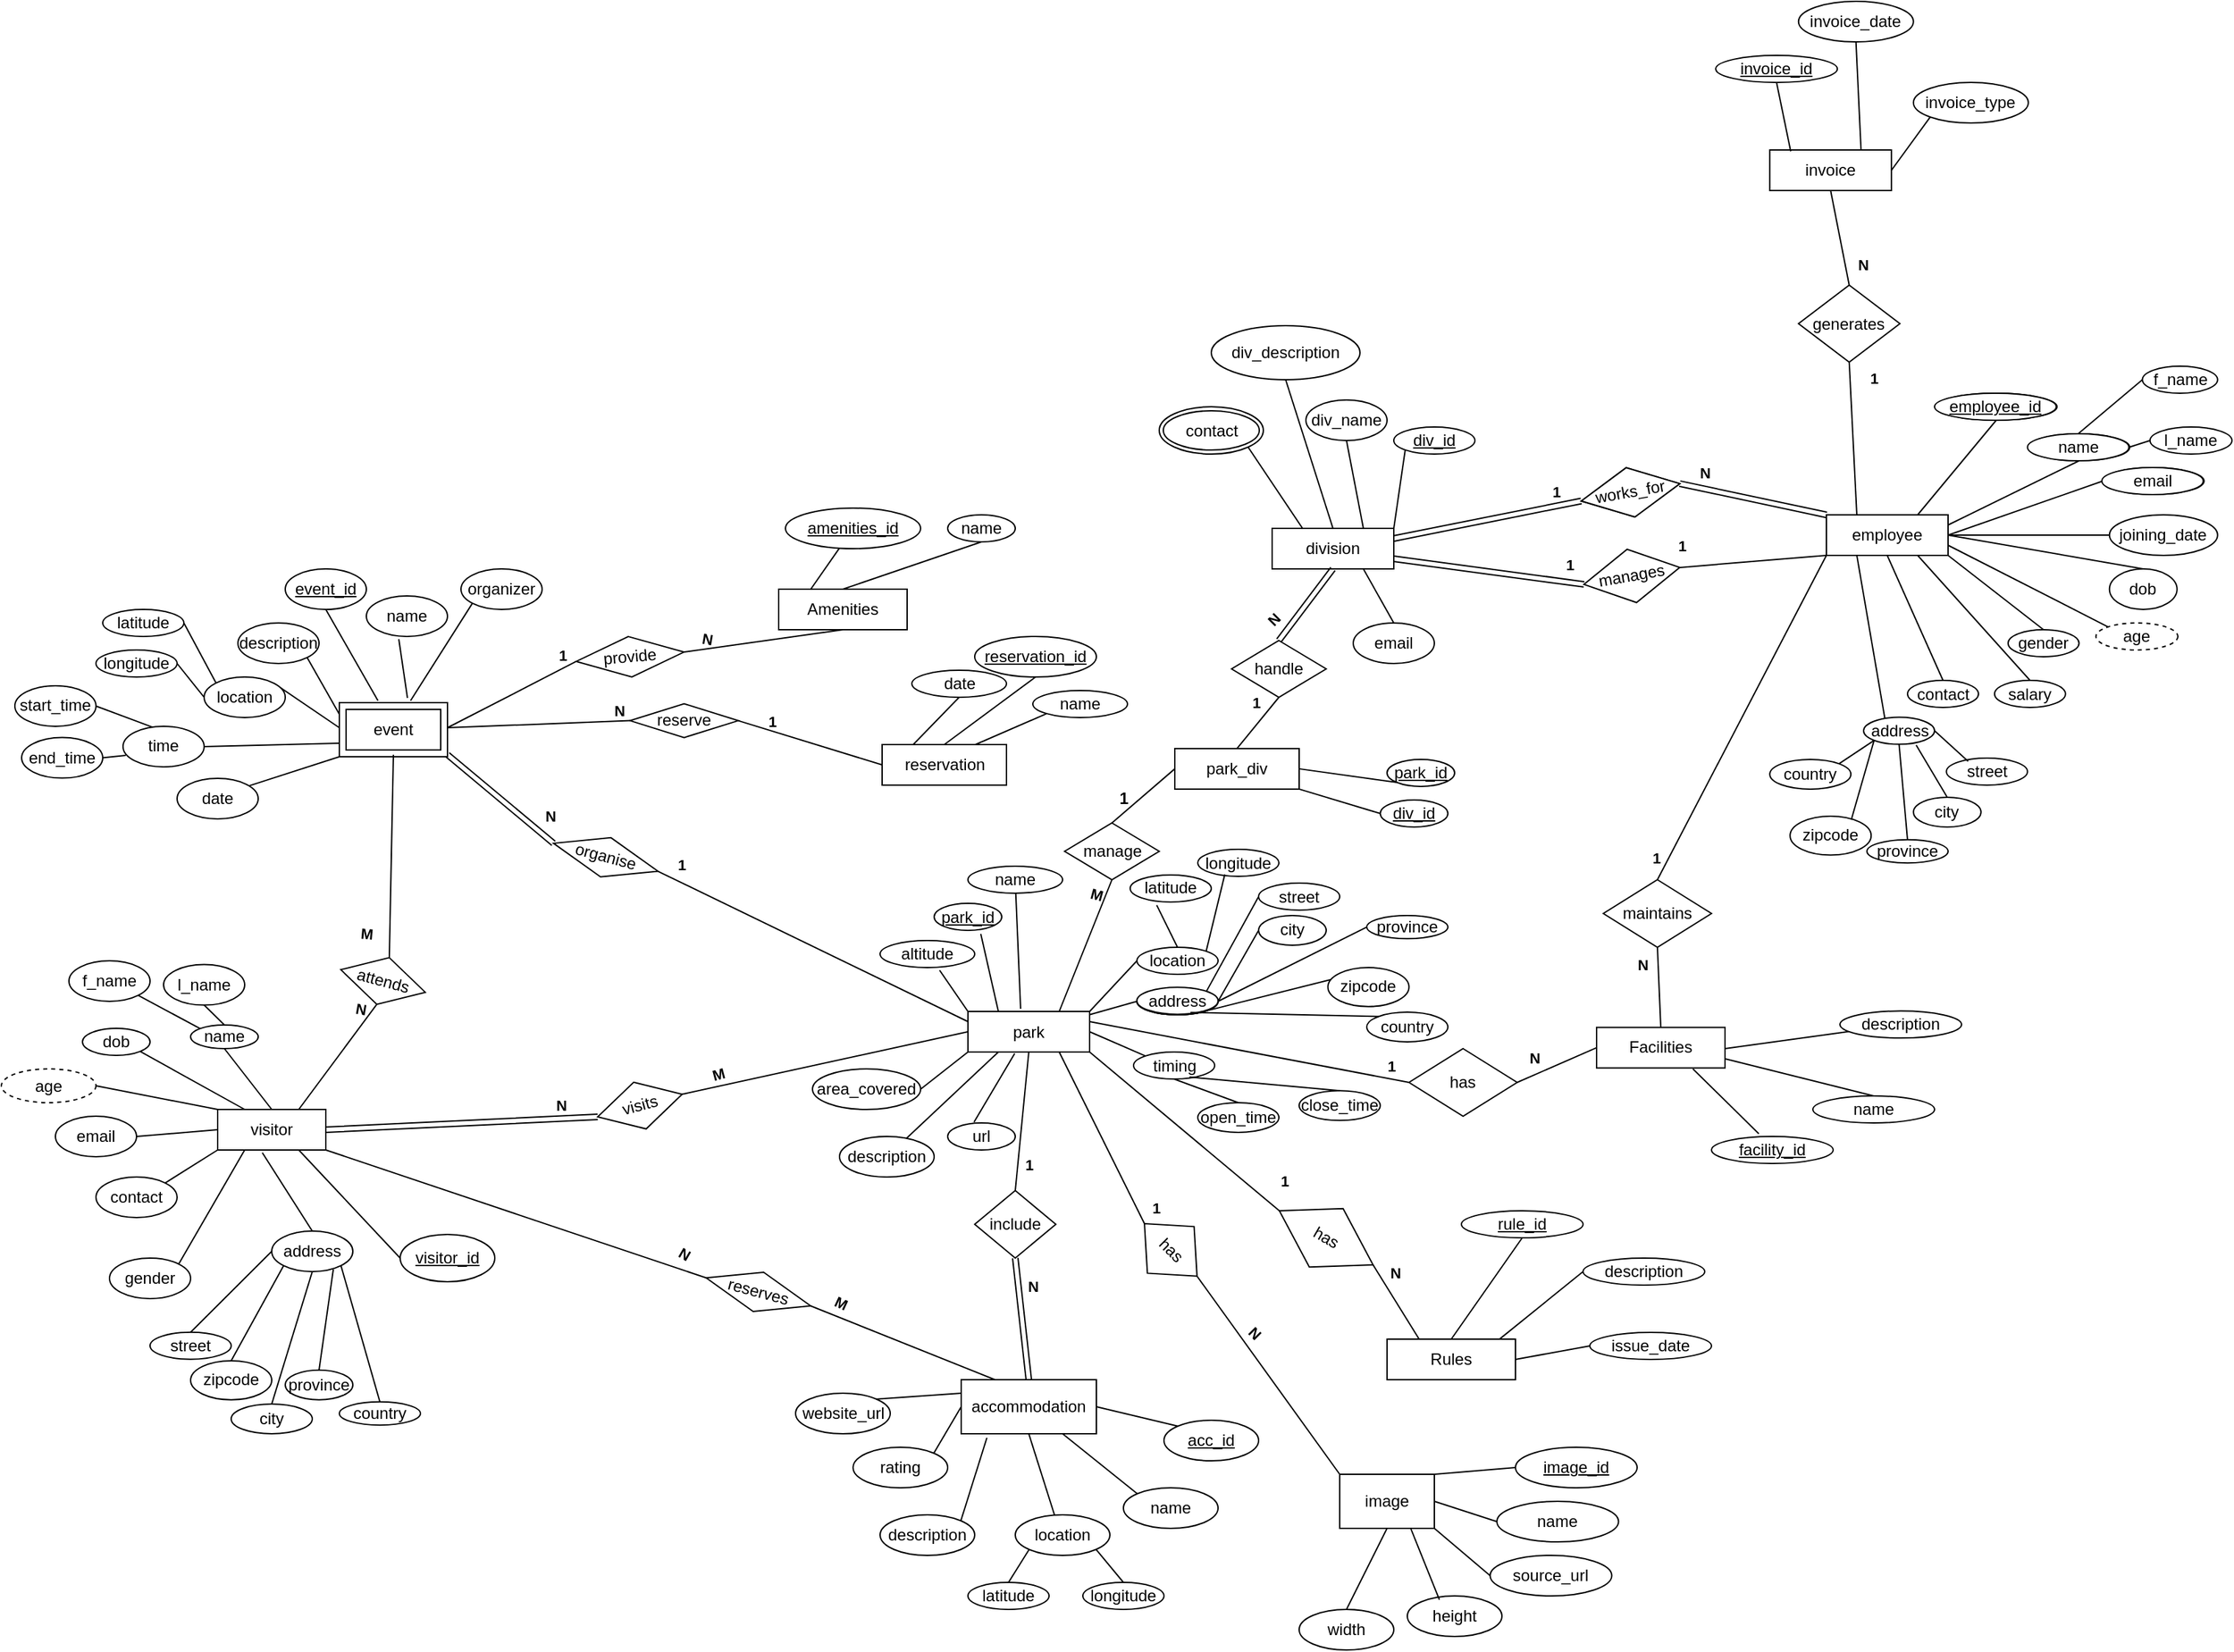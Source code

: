 <mxfile version="18.1.3" type="device"><diagram id="R2lEEEUBdFMjLlhIrx00" name="Page-1"><mxGraphModel dx="2428" dy="1815" grid="1" gridSize="10" guides="1" tooltips="1" connect="1" arrows="1" fold="1" page="1" pageScale="1" pageWidth="850" pageHeight="1100" math="0" shadow="0" extFonts="Permanent Marker^https://fonts.googleapis.com/css?family=Permanent+Marker"><root><mxCell id="0"/><mxCell id="1" parent="0"/><mxCell id="xT4ARrX_3Ll_KLJNGeDK-1" value="park" style="rounded=0;whiteSpace=wrap;html=1;" vertex="1" parent="1"><mxGeometry x="425" y="277.5" width="90" height="30" as="geometry"/></mxCell><mxCell id="xT4ARrX_3Ll_KLJNGeDK-2" value="&lt;u&gt;park_id&lt;/u&gt;" style="ellipse;whiteSpace=wrap;html=1;" vertex="1" parent="1"><mxGeometry x="400" y="197.5" width="50" height="20" as="geometry"/></mxCell><mxCell id="xT4ARrX_3Ll_KLJNGeDK-3" value="timing" style="ellipse;whiteSpace=wrap;html=1;" vertex="1" parent="1"><mxGeometry x="547.5" y="307.5" width="60" height="20" as="geometry"/></mxCell><mxCell id="xT4ARrX_3Ll_KLJNGeDK-4" value="name" style="ellipse;whiteSpace=wrap;html=1;" vertex="1" parent="1"><mxGeometry x="425" y="170" width="70" height="20" as="geometry"/></mxCell><mxCell id="xT4ARrX_3Ll_KLJNGeDK-5" value="location" style="ellipse;whiteSpace=wrap;html=1;" vertex="1" parent="1"><mxGeometry x="550" y="230" width="60" height="20" as="geometry"/></mxCell><mxCell id="xT4ARrX_3Ll_KLJNGeDK-6" value="address" style="ellipse;whiteSpace=wrap;html=1;" vertex="1" parent="1"><mxGeometry x="550" y="260" width="60" height="20" as="geometry"/></mxCell><mxCell id="xT4ARrX_3Ll_KLJNGeDK-7" value="altitude" style="ellipse;whiteSpace=wrap;html=1;" vertex="1" parent="1"><mxGeometry x="360" y="225" width="70" height="20" as="geometry"/></mxCell><mxCell id="xT4ARrX_3Ll_KLJNGeDK-8" value="description" style="ellipse;whiteSpace=wrap;html=1;" vertex="1" parent="1"><mxGeometry x="330" y="370" width="70" height="30" as="geometry"/></mxCell><mxCell id="xT4ARrX_3Ll_KLJNGeDK-9" value="url" style="ellipse;whiteSpace=wrap;html=1;" vertex="1" parent="1"><mxGeometry x="410" y="360" width="50" height="20" as="geometry"/></mxCell><mxCell id="xT4ARrX_3Ll_KLJNGeDK-10" value="area_covered" style="ellipse;whiteSpace=wrap;html=1;" vertex="1" parent="1"><mxGeometry x="310" y="320" width="80" height="30" as="geometry"/></mxCell><mxCell id="xT4ARrX_3Ll_KLJNGeDK-11" value="" style="endArrow=none;html=1;rounded=0;exitX=1;exitY=0.5;exitDx=0;exitDy=0;entryX=0;entryY=1;entryDx=0;entryDy=0;" edge="1" parent="1" source="xT4ARrX_3Ll_KLJNGeDK-10" target="xT4ARrX_3Ll_KLJNGeDK-1"><mxGeometry width="50" height="50" relative="1" as="geometry"><mxPoint x="670" y="340" as="sourcePoint"/><mxPoint x="720" y="290" as="targetPoint"/></mxGeometry></mxCell><mxCell id="xT4ARrX_3Ll_KLJNGeDK-12" value="" style="endArrow=none;html=1;rounded=0;entryX=0.25;entryY=1;entryDx=0;entryDy=0;" edge="1" parent="1" source="xT4ARrX_3Ll_KLJNGeDK-8" target="xT4ARrX_3Ll_KLJNGeDK-1"><mxGeometry width="50" height="50" relative="1" as="geometry"><mxPoint x="430" y="370" as="sourcePoint"/><mxPoint x="440" y="340" as="targetPoint"/></mxGeometry></mxCell><mxCell id="xT4ARrX_3Ll_KLJNGeDK-13" value="" style="endArrow=none;html=1;rounded=0;exitX=0.39;exitY=-0.033;exitDx=0;exitDy=0;exitPerimeter=0;entryX=0.384;entryY=1.038;entryDx=0;entryDy=0;entryPerimeter=0;" edge="1" parent="1" source="xT4ARrX_3Ll_KLJNGeDK-9" target="xT4ARrX_3Ll_KLJNGeDK-1"><mxGeometry width="50" height="50" relative="1" as="geometry"><mxPoint x="500" y="370" as="sourcePoint"/><mxPoint x="550" y="320" as="targetPoint"/></mxGeometry></mxCell><mxCell id="xT4ARrX_3Ll_KLJNGeDK-14" value="" style="endArrow=none;html=1;rounded=0;entryX=1;entryY=0;entryDx=0;entryDy=0;exitX=0;exitY=0.5;exitDx=0;exitDy=0;" edge="1" parent="1" source="xT4ARrX_3Ll_KLJNGeDK-5" target="xT4ARrX_3Ll_KLJNGeDK-1"><mxGeometry width="50" height="50" relative="1" as="geometry"><mxPoint x="550" y="260" as="sourcePoint"/><mxPoint x="540" y="260" as="targetPoint"/></mxGeometry></mxCell><mxCell id="xT4ARrX_3Ll_KLJNGeDK-15" value="" style="endArrow=none;html=1;rounded=0;exitX=1;exitY=0.5;exitDx=0;exitDy=0;entryX=0;entryY=0;entryDx=0;entryDy=0;" edge="1" parent="1" source="xT4ARrX_3Ll_KLJNGeDK-1" target="xT4ARrX_3Ll_KLJNGeDK-3"><mxGeometry width="50" height="50" relative="1" as="geometry"><mxPoint x="560" y="330" as="sourcePoint"/><mxPoint x="610" y="280" as="targetPoint"/></mxGeometry></mxCell><mxCell id="xT4ARrX_3Ll_KLJNGeDK-16" value="" style="endArrow=none;html=1;rounded=0;exitX=0;exitY=0.5;exitDx=0;exitDy=0;" edge="1" parent="1" source="xT4ARrX_3Ll_KLJNGeDK-6" target="xT4ARrX_3Ll_KLJNGeDK-1"><mxGeometry width="50" height="50" relative="1" as="geometry"><mxPoint x="550" y="315" as="sourcePoint"/><mxPoint x="520" y="290" as="targetPoint"/></mxGeometry></mxCell><mxCell id="xT4ARrX_3Ll_KLJNGeDK-17" value="" style="endArrow=none;html=1;rounded=0;exitX=0.433;exitY=-0.067;exitDx=0;exitDy=0;exitPerimeter=0;" edge="1" parent="1" source="xT4ARrX_3Ll_KLJNGeDK-1" target="xT4ARrX_3Ll_KLJNGeDK-4"><mxGeometry width="50" height="50" relative="1" as="geometry"><mxPoint x="560" y="325" as="sourcePoint"/><mxPoint x="630" y="325" as="targetPoint"/></mxGeometry></mxCell><mxCell id="xT4ARrX_3Ll_KLJNGeDK-18" value="" style="endArrow=none;html=1;rounded=0;exitX=0.69;exitY=1.133;exitDx=0;exitDy=0;entryX=0.25;entryY=0;entryDx=0;entryDy=0;exitPerimeter=0;" edge="1" parent="1" source="xT4ARrX_3Ll_KLJNGeDK-2" target="xT4ARrX_3Ll_KLJNGeDK-1"><mxGeometry width="50" height="50" relative="1" as="geometry"><mxPoint x="570" y="335" as="sourcePoint"/><mxPoint x="640" y="335" as="targetPoint"/></mxGeometry></mxCell><mxCell id="xT4ARrX_3Ll_KLJNGeDK-19" value="" style="endArrow=none;html=1;rounded=0;exitX=0.629;exitY=1.1;exitDx=0;exitDy=0;entryX=0;entryY=0;entryDx=0;entryDy=0;exitPerimeter=0;" edge="1" parent="1" source="xT4ARrX_3Ll_KLJNGeDK-7" target="xT4ARrX_3Ll_KLJNGeDK-1"><mxGeometry width="50" height="50" relative="1" as="geometry"><mxPoint x="580" y="345" as="sourcePoint"/><mxPoint x="480" y="300" as="targetPoint"/></mxGeometry></mxCell><mxCell id="xT4ARrX_3Ll_KLJNGeDK-39" value="street" style="ellipse;whiteSpace=wrap;html=1;" vertex="1" parent="1"><mxGeometry x="640" y="182.5" width="60" height="20" as="geometry"/></mxCell><mxCell id="xT4ARrX_3Ll_KLJNGeDK-40" value="city" style="ellipse;whiteSpace=wrap;html=1;" vertex="1" parent="1"><mxGeometry x="640" y="206.47" width="50" height="22" as="geometry"/></mxCell><mxCell id="xT4ARrX_3Ll_KLJNGeDK-41" value="province" style="ellipse;whiteSpace=wrap;html=1;" vertex="1" parent="1"><mxGeometry x="720" y="206.47" width="60" height="17.15" as="geometry"/></mxCell><mxCell id="xT4ARrX_3Ll_KLJNGeDK-42" value="zipcode" style="ellipse;whiteSpace=wrap;html=1;" vertex="1" parent="1"><mxGeometry x="691.25" y="245.0" width="60" height="28.85" as="geometry"/></mxCell><mxCell id="xT4ARrX_3Ll_KLJNGeDK-44" value="" style="endArrow=none;html=1;rounded=0;entryX=0;entryY=0.5;entryDx=0;entryDy=0;exitX=1;exitY=0;exitDx=0;exitDy=0;" edge="1" parent="1" source="xT4ARrX_3Ll_KLJNGeDK-6" target="xT4ARrX_3Ll_KLJNGeDK-39"><mxGeometry width="50" height="50" relative="1" as="geometry"><mxPoint x="630" y="260" as="sourcePoint"/><mxPoint x="650" y="250" as="targetPoint"/></mxGeometry></mxCell><mxCell id="xT4ARrX_3Ll_KLJNGeDK-45" value="" style="endArrow=none;html=1;rounded=0;entryX=0;entryY=0.5;entryDx=0;entryDy=0;exitX=1;exitY=0.5;exitDx=0;exitDy=0;" edge="1" parent="1" source="xT4ARrX_3Ll_KLJNGeDK-6" target="xT4ARrX_3Ll_KLJNGeDK-40"><mxGeometry width="50" height="50" relative="1" as="geometry"><mxPoint x="611.48" y="273.019" as="sourcePoint"/><mxPoint x="660.0" y="230" as="targetPoint"/></mxGeometry></mxCell><mxCell id="xT4ARrX_3Ll_KLJNGeDK-46" value="" style="endArrow=none;html=1;rounded=0;entryX=0;entryY=0.5;entryDx=0;entryDy=0;exitX=1;exitY=0.5;exitDx=0;exitDy=0;" edge="1" parent="1" source="xT4ARrX_3Ll_KLJNGeDK-6" target="xT4ARrX_3Ll_KLJNGeDK-41"><mxGeometry width="50" height="50" relative="1" as="geometry"><mxPoint x="620" y="280" as="sourcePoint"/><mxPoint x="665.0" y="259" as="targetPoint"/></mxGeometry></mxCell><mxCell id="xT4ARrX_3Ll_KLJNGeDK-47" value="" style="endArrow=none;html=1;rounded=0;entryX=0.03;entryY=0.311;entryDx=0;entryDy=0;exitX=1;exitY=1;exitDx=0;exitDy=0;entryPerimeter=0;" edge="1" parent="1" source="xT4ARrX_3Ll_KLJNGeDK-6" target="xT4ARrX_3Ll_KLJNGeDK-42"><mxGeometry width="50" height="50" relative="1" as="geometry"><mxPoint x="620" y="280" as="sourcePoint"/><mxPoint x="665.0" y="288.575" as="targetPoint"/></mxGeometry></mxCell><mxCell id="xT4ARrX_3Ll_KLJNGeDK-49" value="open_time" style="ellipse;whiteSpace=wrap;html=1;" vertex="1" parent="1"><mxGeometry x="595" y="345" width="60" height="22" as="geometry"/></mxCell><mxCell id="xT4ARrX_3Ll_KLJNGeDK-50" value="close_time" style="ellipse;whiteSpace=wrap;html=1;" vertex="1" parent="1"><mxGeometry x="670" y="336.15" width="60" height="22" as="geometry"/></mxCell><mxCell id="xT4ARrX_3Ll_KLJNGeDK-51" value="" style="endArrow=none;html=1;rounded=0;entryX=0.5;entryY=0;entryDx=0;entryDy=0;exitX=0.5;exitY=1;exitDx=0;exitDy=0;" edge="1" parent="1" source="xT4ARrX_3Ll_KLJNGeDK-3" target="xT4ARrX_3Ll_KLJNGeDK-49"><mxGeometry width="50" height="50" relative="1" as="geometry"><mxPoint x="560" y="340" as="sourcePoint"/><mxPoint x="668.299" y="341.405" as="targetPoint"/></mxGeometry></mxCell><mxCell id="xT4ARrX_3Ll_KLJNGeDK-52" value="" style="endArrow=none;html=1;rounded=0;entryX=0.5;entryY=0;entryDx=0;entryDy=0;exitX=0.691;exitY=0.927;exitDx=0;exitDy=0;exitPerimeter=0;" edge="1" parent="1" source="xT4ARrX_3Ll_KLJNGeDK-3" target="xT4ARrX_3Ll_KLJNGeDK-50"><mxGeometry width="50" height="50" relative="1" as="geometry"><mxPoint x="578.52" y="334.481" as="sourcePoint"/><mxPoint x="555" y="360" as="targetPoint"/></mxGeometry></mxCell><mxCell id="xT4ARrX_3Ll_KLJNGeDK-53" value="latitude" style="ellipse;whiteSpace=wrap;html=1;" vertex="1" parent="1"><mxGeometry x="545" y="176.47" width="60" height="20" as="geometry"/></mxCell><mxCell id="xT4ARrX_3Ll_KLJNGeDK-54" value="longitude" style="ellipse;whiteSpace=wrap;html=1;" vertex="1" parent="1"><mxGeometry x="595" y="157.5" width="60" height="20" as="geometry"/></mxCell><mxCell id="xT4ARrX_3Ll_KLJNGeDK-55" value="" style="endArrow=none;html=1;rounded=0;entryX=0.327;entryY=1.117;entryDx=0;entryDy=0;entryPerimeter=0;exitX=0.5;exitY=0;exitDx=0;exitDy=0;" edge="1" parent="1" source="xT4ARrX_3Ll_KLJNGeDK-5" target="xT4ARrX_3Ll_KLJNGeDK-53"><mxGeometry width="50" height="50" relative="1" as="geometry"><mxPoint x="550" y="210" as="sourcePoint"/><mxPoint x="660.0" y="230" as="targetPoint"/></mxGeometry></mxCell><mxCell id="xT4ARrX_3Ll_KLJNGeDK-56" value="" style="endArrow=none;html=1;rounded=0;entryX=0.333;entryY=0.931;entryDx=0;entryDy=0;entryPerimeter=0;exitX=1;exitY=0;exitDx=0;exitDy=0;" edge="1" parent="1" source="xT4ARrX_3Ll_KLJNGeDK-5" target="xT4ARrX_3Ll_KLJNGeDK-54"><mxGeometry width="50" height="50" relative="1" as="geometry"><mxPoint x="575.9" y="238.26" as="sourcePoint"/><mxPoint x="539.62" y="192.34" as="targetPoint"/></mxGeometry></mxCell><mxCell id="xT4ARrX_3Ll_KLJNGeDK-57" value="accommodation" style="rounded=0;whiteSpace=wrap;html=1;" vertex="1" parent="1"><mxGeometry x="420" y="550" width="100" height="40" as="geometry"/></mxCell><mxCell id="xT4ARrX_3Ll_KLJNGeDK-58" value="&lt;u&gt;acc_id&lt;/u&gt;" style="ellipse;whiteSpace=wrap;html=1;" vertex="1" parent="1"><mxGeometry x="570" y="580" width="70" height="30" as="geometry"/></mxCell><mxCell id="xT4ARrX_3Ll_KLJNGeDK-59" value="name" style="ellipse;whiteSpace=wrap;html=1;" vertex="1" parent="1"><mxGeometry x="540" y="630" width="70" height="30" as="geometry"/></mxCell><mxCell id="xT4ARrX_3Ll_KLJNGeDK-60" value="location" style="ellipse;whiteSpace=wrap;html=1;" vertex="1" parent="1"><mxGeometry x="460" y="650" width="70" height="30" as="geometry"/></mxCell><mxCell id="xT4ARrX_3Ll_KLJNGeDK-61" value="description" style="ellipse;whiteSpace=wrap;html=1;" vertex="1" parent="1"><mxGeometry x="360" y="650" width="70" height="30" as="geometry"/></mxCell><mxCell id="xT4ARrX_3Ll_KLJNGeDK-62" value="rating" style="ellipse;whiteSpace=wrap;html=1;" vertex="1" parent="1"><mxGeometry x="340" y="600" width="70" height="30" as="geometry"/></mxCell><mxCell id="xT4ARrX_3Ll_KLJNGeDK-63" value="website_url" style="ellipse;whiteSpace=wrap;html=1;" vertex="1" parent="1"><mxGeometry x="297.5" y="560" width="70" height="30" as="geometry"/></mxCell><mxCell id="xT4ARrX_3Ll_KLJNGeDK-64" value="" style="endArrow=none;html=1;rounded=0;entryX=0.5;entryY=1;entryDx=0;entryDy=0;exitX=0.414;exitY=0;exitDx=0;exitDy=0;exitPerimeter=0;" edge="1" parent="1" source="xT4ARrX_3Ll_KLJNGeDK-60" target="xT4ARrX_3Ll_KLJNGeDK-57"><mxGeometry width="50" height="50" relative="1" as="geometry"><mxPoint x="470" y="650" as="sourcePoint"/><mxPoint x="520" y="600" as="targetPoint"/></mxGeometry></mxCell><mxCell id="xT4ARrX_3Ll_KLJNGeDK-65" value="" style="endArrow=none;html=1;rounded=0;entryX=0.75;entryY=1;entryDx=0;entryDy=0;exitX=0;exitY=0;exitDx=0;exitDy=0;" edge="1" parent="1" source="xT4ARrX_3Ll_KLJNGeDK-59" target="xT4ARrX_3Ll_KLJNGeDK-57"><mxGeometry width="50" height="50" relative="1" as="geometry"><mxPoint x="498.98" y="660" as="sourcePoint"/><mxPoint x="500" y="600" as="targetPoint"/></mxGeometry></mxCell><mxCell id="xT4ARrX_3Ll_KLJNGeDK-66" value="" style="endArrow=none;html=1;rounded=0;entryX=1;entryY=0.5;entryDx=0;entryDy=0;exitX=0;exitY=0;exitDx=0;exitDy=0;" edge="1" parent="1" source="xT4ARrX_3Ll_KLJNGeDK-58" target="xT4ARrX_3Ll_KLJNGeDK-57"><mxGeometry width="50" height="50" relative="1" as="geometry"><mxPoint x="508.98" y="670" as="sourcePoint"/><mxPoint x="510" y="610" as="targetPoint"/></mxGeometry></mxCell><mxCell id="xT4ARrX_3Ll_KLJNGeDK-67" value="" style="endArrow=none;html=1;rounded=0;entryX=0.19;entryY=1.075;entryDx=0;entryDy=0;exitX=1;exitY=0;exitDx=0;exitDy=0;entryPerimeter=0;" edge="1" parent="1" source="xT4ARrX_3Ll_KLJNGeDK-61" target="xT4ARrX_3Ll_KLJNGeDK-57"><mxGeometry width="50" height="50" relative="1" as="geometry"><mxPoint x="518.98" y="680" as="sourcePoint"/><mxPoint x="520" y="620" as="targetPoint"/></mxGeometry></mxCell><mxCell id="xT4ARrX_3Ll_KLJNGeDK-68" value="" style="endArrow=none;html=1;rounded=0;entryX=0;entryY=0.5;entryDx=0;entryDy=0;exitX=1;exitY=0;exitDx=0;exitDy=0;" edge="1" parent="1" source="xT4ARrX_3Ll_KLJNGeDK-62" target="xT4ARrX_3Ll_KLJNGeDK-57"><mxGeometry width="50" height="50" relative="1" as="geometry"><mxPoint x="429.749" y="664.393" as="sourcePoint"/><mxPoint x="469" y="603" as="targetPoint"/></mxGeometry></mxCell><mxCell id="xT4ARrX_3Ll_KLJNGeDK-69" value="" style="endArrow=none;html=1;rounded=0;entryX=0;entryY=0.25;entryDx=0;entryDy=0;exitX=1;exitY=0;exitDx=0;exitDy=0;" edge="1" parent="1" source="xT4ARrX_3Ll_KLJNGeDK-63" target="xT4ARrX_3Ll_KLJNGeDK-57"><mxGeometry width="50" height="50" relative="1" as="geometry"><mxPoint x="439.749" y="674.393" as="sourcePoint"/><mxPoint x="479" y="613" as="targetPoint"/></mxGeometry></mxCell><mxCell id="xT4ARrX_3Ll_KLJNGeDK-70" value="latitude" style="ellipse;whiteSpace=wrap;html=1;" vertex="1" parent="1"><mxGeometry x="425" y="700" width="60" height="20" as="geometry"/></mxCell><mxCell id="xT4ARrX_3Ll_KLJNGeDK-71" value="longitude" style="ellipse;whiteSpace=wrap;html=1;" vertex="1" parent="1"><mxGeometry x="510" y="700" width="60" height="20" as="geometry"/></mxCell><mxCell id="xT4ARrX_3Ll_KLJNGeDK-72" value="" style="endArrow=none;html=1;rounded=0;entryX=0;entryY=1;entryDx=0;entryDy=0;exitX=0.5;exitY=0;exitDx=0;exitDy=0;" edge="1" parent="1" source="xT4ARrX_3Ll_KLJNGeDK-70" target="xT4ARrX_3Ll_KLJNGeDK-60"><mxGeometry width="50" height="50" relative="1" as="geometry"><mxPoint x="498.98" y="660" as="sourcePoint"/><mxPoint x="480" y="600" as="targetPoint"/></mxGeometry></mxCell><mxCell id="xT4ARrX_3Ll_KLJNGeDK-73" value="" style="endArrow=none;html=1;rounded=0;entryX=1;entryY=1;entryDx=0;entryDy=0;exitX=0.5;exitY=0;exitDx=0;exitDy=0;" edge="1" parent="1" source="xT4ARrX_3Ll_KLJNGeDK-71" target="xT4ARrX_3Ll_KLJNGeDK-60"><mxGeometry width="50" height="50" relative="1" as="geometry"><mxPoint x="465" y="710" as="sourcePoint"/><mxPoint x="480.163" y="685.569" as="targetPoint"/></mxGeometry></mxCell><mxCell id="xT4ARrX_3Ll_KLJNGeDK-74" value="include" style="rhombus;whiteSpace=wrap;html=1;" vertex="1" parent="1"><mxGeometry x="430" y="410" width="60" height="50" as="geometry"/></mxCell><mxCell id="xT4ARrX_3Ll_KLJNGeDK-75" value="" style="endArrow=none;html=1;rounded=0;entryX=0.5;entryY=1;entryDx=0;entryDy=0;exitX=0.5;exitY=0;exitDx=0;exitDy=0;" edge="1" parent="1" source="xT4ARrX_3Ll_KLJNGeDK-74"><mxGeometry width="50" height="50" relative="1" as="geometry"><mxPoint x="440" y="410" as="sourcePoint"/><mxPoint x="470" y="307.5" as="targetPoint"/></mxGeometry></mxCell><mxCell id="xT4ARrX_3Ll_KLJNGeDK-76" value="1" style="edgeLabel;html=1;align=center;verticalAlign=middle;resizable=0;points=[];fontStyle=1" vertex="1" connectable="0" parent="xT4ARrX_3Ll_KLJNGeDK-75"><mxGeometry x="-0.675" relative="1" as="geometry"><mxPoint x="8" y="-3" as="offset"/></mxGeometry></mxCell><mxCell id="xT4ARrX_3Ll_KLJNGeDK-87" value="" style="endArrow=none;html=1;rounded=0;entryX=0.5;entryY=1;entryDx=0;entryDy=0;strokeColor=default;shadow=0;shape=link;exitX=0.5;exitY=0;exitDx=0;exitDy=0;" edge="1" parent="1" target="xT4ARrX_3Ll_KLJNGeDK-74"><mxGeometry width="50" height="50" relative="1" as="geometry"><mxPoint x="470" y="550.0" as="sourcePoint"/><mxPoint x="340" y="460" as="targetPoint"/></mxGeometry></mxCell><mxCell id="xT4ARrX_3Ll_KLJNGeDK-88" value="N" style="edgeLabel;html=1;align=center;verticalAlign=middle;resizable=0;points=[];fontStyle=1" vertex="1" connectable="0" parent="xT4ARrX_3Ll_KLJNGeDK-87"><mxGeometry x="0.648" y="3" relative="1" as="geometry"><mxPoint x="14" y="4" as="offset"/></mxGeometry></mxCell><mxCell id="xT4ARrX_3Ll_KLJNGeDK-92" value="Rules" style="rounded=0;whiteSpace=wrap;html=1;" vertex="1" parent="1"><mxGeometry x="735" y="520" width="95" height="30" as="geometry"/></mxCell><mxCell id="xT4ARrX_3Ll_KLJNGeDK-93" value="&lt;u&gt;rule_id&lt;/u&gt;" style="ellipse;whiteSpace=wrap;html=1;" vertex="1" parent="1"><mxGeometry x="790" y="425" width="90" height="20" as="geometry"/></mxCell><mxCell id="xT4ARrX_3Ll_KLJNGeDK-94" value="description" style="ellipse;whiteSpace=wrap;html=1;" vertex="1" parent="1"><mxGeometry x="880" y="460" width="90" height="20" as="geometry"/></mxCell><mxCell id="xT4ARrX_3Ll_KLJNGeDK-95" value="issue_date" style="ellipse;whiteSpace=wrap;html=1;" vertex="1" parent="1"><mxGeometry x="885" y="515" width="90" height="20" as="geometry"/></mxCell><mxCell id="xT4ARrX_3Ll_KLJNGeDK-96" value="" style="endArrow=none;html=1;rounded=0;exitX=0;exitY=0.5;exitDx=0;exitDy=0;entryX=1;entryY=0.5;entryDx=0;entryDy=0;" edge="1" parent="1" source="xT4ARrX_3Ll_KLJNGeDK-95" target="xT4ARrX_3Ll_KLJNGeDK-92"><mxGeometry width="50" height="50" relative="1" as="geometry"><mxPoint x="790" y="590" as="sourcePoint"/><mxPoint x="840" y="540" as="targetPoint"/></mxGeometry></mxCell><mxCell id="xT4ARrX_3Ll_KLJNGeDK-97" value="" style="endArrow=none;html=1;rounded=0;exitX=0;exitY=0.5;exitDx=0;exitDy=0;entryX=0.878;entryY=-0.006;entryDx=0;entryDy=0;entryPerimeter=0;" edge="1" parent="1" source="xT4ARrX_3Ll_KLJNGeDK-94" target="xT4ARrX_3Ll_KLJNGeDK-92"><mxGeometry width="50" height="50" relative="1" as="geometry"><mxPoint x="835" y="600" as="sourcePoint"/><mxPoint x="809.03" y="563.99" as="targetPoint"/></mxGeometry></mxCell><mxCell id="xT4ARrX_3Ll_KLJNGeDK-98" value="" style="endArrow=none;html=1;rounded=0;exitX=0.5;exitY=0;exitDx=0;exitDy=0;entryX=0.5;entryY=1;entryDx=0;entryDy=0;" edge="1" parent="1" source="xT4ARrX_3Ll_KLJNGeDK-92" target="xT4ARrX_3Ll_KLJNGeDK-93"><mxGeometry width="50" height="50" relative="1" as="geometry"><mxPoint x="845" y="610" as="sourcePoint"/><mxPoint x="819.03" y="573.99" as="targetPoint"/></mxGeometry></mxCell><mxCell id="xT4ARrX_3Ll_KLJNGeDK-99" value="has" style="rhombus;whiteSpace=wrap;html=1;rotation=30;" vertex="1" parent="1"><mxGeometry x="650" y="420" width="80" height="50" as="geometry"/></mxCell><mxCell id="xT4ARrX_3Ll_KLJNGeDK-100" value="" style="endArrow=none;html=1;rounded=0;exitX=1;exitY=1;exitDx=0;exitDy=0;entryX=0;entryY=0.5;entryDx=0;entryDy=0;" edge="1" parent="1" target="xT4ARrX_3Ll_KLJNGeDK-99" source="xT4ARrX_3Ll_KLJNGeDK-1"><mxGeometry width="50" height="50" relative="1" as="geometry"><mxPoint x="515" y="370" as="sourcePoint"/><mxPoint x="610" y="370" as="targetPoint"/></mxGeometry></mxCell><mxCell id="xT4ARrX_3Ll_KLJNGeDK-101" value="" style="endArrow=none;html=1;rounded=0;entryX=1;entryY=0.5;entryDx=0;entryDy=0;exitX=0.25;exitY=0;exitDx=0;exitDy=0;" edge="1" parent="1" source="xT4ARrX_3Ll_KLJNGeDK-92" target="xT4ARrX_3Ll_KLJNGeDK-99"><mxGeometry width="50" height="50" relative="1" as="geometry"><mxPoint x="680" y="530" as="sourcePoint"/><mxPoint x="730" y="480" as="targetPoint"/></mxGeometry></mxCell><mxCell id="xT4ARrX_3Ll_KLJNGeDK-102" value="&lt;b&gt;N&lt;/b&gt;" style="edgeLabel;html=1;align=center;verticalAlign=middle;resizable=0;points=[];" vertex="1" connectable="0" parent="xT4ARrX_3Ll_KLJNGeDK-101"><mxGeometry x="0.532" y="-2" relative="1" as="geometry"><mxPoint x="6" y="-6" as="offset"/></mxGeometry></mxCell><mxCell id="xT4ARrX_3Ll_KLJNGeDK-104" value="1" style="edgeLabel;html=1;align=center;verticalAlign=middle;resizable=0;points=[];fontStyle=1" vertex="1" connectable="0" parent="1"><mxGeometry x="750.005" y="389.998" as="geometry"><mxPoint x="-91" y="13" as="offset"/></mxGeometry></mxCell><mxCell id="xT4ARrX_3Ll_KLJNGeDK-105" value="&lt;b&gt;N&lt;/b&gt;" style="edgeLabel;html=1;align=center;verticalAlign=middle;resizable=0;points=[];rotation=45;" vertex="1" connectable="0" parent="1"><mxGeometry x="636.599" y="514.859" as="geometry"/></mxCell><mxCell id="xT4ARrX_3Ll_KLJNGeDK-106" value="1" style="edgeLabel;html=1;align=center;verticalAlign=middle;resizable=0;points=[];fontStyle=1;rotation=65;" vertex="1" connectable="0" parent="1"><mxGeometry x="581.915" y="453.938" as="geometry"/></mxCell><mxCell id="xT4ARrX_3Ll_KLJNGeDK-107" value="image" style="rounded=0;whiteSpace=wrap;html=1;" vertex="1" parent="1"><mxGeometry x="700" y="620" width="70" height="40" as="geometry"/></mxCell><mxCell id="xT4ARrX_3Ll_KLJNGeDK-108" value="has" style="rhombus;whiteSpace=wrap;html=1;rotation=45;" vertex="1" parent="1"><mxGeometry x="547.5" y="429.52" width="55" height="48.84" as="geometry"/></mxCell><mxCell id="xT4ARrX_3Ll_KLJNGeDK-109" value="" style="endArrow=none;html=1;rounded=0;exitX=0;exitY=0.5;exitDx=0;exitDy=0;entryX=0.75;entryY=1;entryDx=0;entryDy=0;" edge="1" parent="1" source="xT4ARrX_3Ll_KLJNGeDK-108" target="xT4ARrX_3Ll_KLJNGeDK-1"><mxGeometry width="50" height="50" relative="1" as="geometry"><mxPoint x="521.25" y="455" as="sourcePoint"/><mxPoint x="504" y="350" as="targetPoint"/></mxGeometry></mxCell><mxCell id="xT4ARrX_3Ll_KLJNGeDK-110" value="" style="endArrow=none;html=1;rounded=0;entryX=0;entryY=0;entryDx=0;entryDy=0;exitX=1;exitY=0.5;exitDx=0;exitDy=0;" edge="1" parent="1" source="xT4ARrX_3Ll_KLJNGeDK-108" target="xT4ARrX_3Ll_KLJNGeDK-107"><mxGeometry width="50" height="50" relative="1" as="geometry"><mxPoint x="588.985" y="485.695" as="sourcePoint"/><mxPoint x="513.75" y="382.5" as="targetPoint"/></mxGeometry></mxCell><mxCell id="xT4ARrX_3Ll_KLJNGeDK-111" value="&lt;u&gt;image_id&lt;/u&gt;" style="ellipse;whiteSpace=wrap;html=1;" vertex="1" parent="1"><mxGeometry x="830" y="600" width="90" height="30" as="geometry"/></mxCell><mxCell id="xT4ARrX_3Ll_KLJNGeDK-112" value="name" style="ellipse;whiteSpace=wrap;html=1;" vertex="1" parent="1"><mxGeometry x="816.25" y="640" width="90" height="30" as="geometry"/></mxCell><mxCell id="xT4ARrX_3Ll_KLJNGeDK-113" value="source_url" style="ellipse;whiteSpace=wrap;html=1;" vertex="1" parent="1"><mxGeometry x="811.25" y="680" width="90" height="30" as="geometry"/></mxCell><mxCell id="xT4ARrX_3Ll_KLJNGeDK-114" value="height" style="ellipse;whiteSpace=wrap;html=1;" vertex="1" parent="1"><mxGeometry x="750" y="710" width="70" height="30" as="geometry"/></mxCell><mxCell id="xT4ARrX_3Ll_KLJNGeDK-115" value="width" style="ellipse;whiteSpace=wrap;html=1;" vertex="1" parent="1"><mxGeometry x="670" y="720" width="70" height="30" as="geometry"/></mxCell><mxCell id="xT4ARrX_3Ll_KLJNGeDK-116" value="" style="endArrow=none;html=1;rounded=0;entryX=0.5;entryY=1;entryDx=0;entryDy=0;exitX=0.5;exitY=0;exitDx=0;exitDy=0;" edge="1" parent="1" source="xT4ARrX_3Ll_KLJNGeDK-115" target="xT4ARrX_3Ll_KLJNGeDK-107"><mxGeometry width="50" height="50" relative="1" as="geometry"><mxPoint x="701.25" y="695" as="sourcePoint"/><mxPoint x="751.25" y="645" as="targetPoint"/></mxGeometry></mxCell><mxCell id="xT4ARrX_3Ll_KLJNGeDK-117" value="" style="endArrow=none;html=1;rounded=0;entryX=0.75;entryY=1;entryDx=0;entryDy=0;exitX=0.339;exitY=0.092;exitDx=0;exitDy=0;exitPerimeter=0;" edge="1" parent="1" source="xT4ARrX_3Ll_KLJNGeDK-114" target="xT4ARrX_3Ll_KLJNGeDK-107"><mxGeometry width="50" height="50" relative="1" as="geometry"><mxPoint x="756.25" y="735" as="sourcePoint"/><mxPoint x="756.25" y="635" as="targetPoint"/></mxGeometry></mxCell><mxCell id="xT4ARrX_3Ll_KLJNGeDK-118" value="" style="endArrow=none;html=1;rounded=0;entryX=1;entryY=1;entryDx=0;entryDy=0;exitX=0;exitY=0.5;exitDx=0;exitDy=0;" edge="1" parent="1" source="xT4ARrX_3Ll_KLJNGeDK-113" target="xT4ARrX_3Ll_KLJNGeDK-107"><mxGeometry width="50" height="50" relative="1" as="geometry"><mxPoint x="801.25" y="720" as="sourcePoint"/><mxPoint x="773.75" y="635" as="targetPoint"/></mxGeometry></mxCell><mxCell id="xT4ARrX_3Ll_KLJNGeDK-119" value="" style="endArrow=none;html=1;rounded=0;entryX=1;entryY=0.5;entryDx=0;entryDy=0;exitX=0;exitY=0.5;exitDx=0;exitDy=0;" edge="1" parent="1" source="xT4ARrX_3Ll_KLJNGeDK-112" target="xT4ARrX_3Ll_KLJNGeDK-107"><mxGeometry width="50" height="50" relative="1" as="geometry"><mxPoint x="821.25" y="680" as="sourcePoint"/><mxPoint x="791.25" y="635" as="targetPoint"/></mxGeometry></mxCell><mxCell id="xT4ARrX_3Ll_KLJNGeDK-120" value="" style="endArrow=none;html=1;rounded=0;entryX=1;entryY=0;entryDx=0;entryDy=0;exitX=0;exitY=0.5;exitDx=0;exitDy=0;" edge="1" parent="1" source="xT4ARrX_3Ll_KLJNGeDK-111" target="xT4ARrX_3Ll_KLJNGeDK-107"><mxGeometry width="50" height="50" relative="1" as="geometry"><mxPoint x="811.25" y="575" as="sourcePoint"/><mxPoint x="791.25" y="615" as="targetPoint"/></mxGeometry></mxCell><mxCell id="xT4ARrX_3Ll_KLJNGeDK-121" value="visitor" style="rounded=0;whiteSpace=wrap;html=1;" vertex="1" parent="1"><mxGeometry x="-130" y="350" width="80" height="30" as="geometry"/></mxCell><mxCell id="xT4ARrX_3Ll_KLJNGeDK-122" value="visits" style="rhombus;whiteSpace=wrap;html=1;rotation=-15;" vertex="1" parent="1"><mxGeometry x="150" y="329.3" width="64.7" height="35.7" as="geometry"/></mxCell><mxCell id="xT4ARrX_3Ll_KLJNGeDK-123" value="" style="endArrow=none;html=1;rounded=0;exitX=1;exitY=0.5;exitDx=0;exitDy=0;entryX=0;entryY=0.5;entryDx=0;entryDy=0;" edge="1" parent="1" source="xT4ARrX_3Ll_KLJNGeDK-122"><mxGeometry width="50" height="50" relative="1" as="geometry"><mxPoint x="400" y="365" as="sourcePoint"/><mxPoint x="425" y="292.5" as="targetPoint"/></mxGeometry></mxCell><mxCell id="xT4ARrX_3Ll_KLJNGeDK-124" value="&lt;b&gt;M&lt;/b&gt;" style="edgeLabel;html=1;align=center;verticalAlign=middle;resizable=0;points=[];rotation=-15;" vertex="1" connectable="0" parent="xT4ARrX_3Ll_KLJNGeDK-123"><mxGeometry x="-0.775" y="-3" relative="1" as="geometry"><mxPoint x="2" y="-13" as="offset"/></mxGeometry></mxCell><mxCell id="xT4ARrX_3Ll_KLJNGeDK-201" value="&lt;b&gt;M&lt;/b&gt;" style="edgeLabel;html=1;align=center;verticalAlign=middle;resizable=0;points=[];rotation=5;" vertex="1" connectable="0" parent="xT4ARrX_3Ll_KLJNGeDK-123"><mxGeometry x="-0.775" y="-3" relative="1" as="geometry"><mxPoint x="-258" y="-117" as="offset"/></mxGeometry></mxCell><mxCell id="xT4ARrX_3Ll_KLJNGeDK-246" value="&lt;b&gt;M&lt;/b&gt;" style="edgeLabel;html=1;align=center;verticalAlign=middle;resizable=0;points=[];rotation=15;" vertex="1" connectable="0" parent="xT4ARrX_3Ll_KLJNGeDK-123"><mxGeometry x="-0.775" y="-3" relative="1" as="geometry"><mxPoint x="282" y="-146" as="offset"/></mxGeometry></mxCell><mxCell id="xT4ARrX_3Ll_KLJNGeDK-128" value="" style="endArrow=none;html=1;rounded=0;entryX=0;entryY=0.5;entryDx=0;entryDy=0;strokeColor=default;shadow=0;shape=link;exitX=1;exitY=0.5;exitDx=0;exitDy=0;" edge="1" parent="1" source="xT4ARrX_3Ll_KLJNGeDK-121" target="xT4ARrX_3Ll_KLJNGeDK-122"><mxGeometry width="50" height="50" relative="1" as="geometry"><mxPoint x="110" y="470" as="sourcePoint"/><mxPoint x="470" y="470" as="targetPoint"/></mxGeometry></mxCell><mxCell id="xT4ARrX_3Ll_KLJNGeDK-129" value="&lt;b&gt;N&lt;/b&gt;" style="edgeLabel;html=1;align=center;verticalAlign=middle;resizable=0;points=[];" vertex="1" connectable="0" parent="xT4ARrX_3Ll_KLJNGeDK-128"><mxGeometry x="0.73" relative="1" as="geometry"><mxPoint y="-10" as="offset"/></mxGeometry></mxCell><mxCell id="xT4ARrX_3Ll_KLJNGeDK-135" value="&lt;u&gt;visitor_id&lt;/u&gt;" style="ellipse;whiteSpace=wrap;html=1;" vertex="1" parent="1"><mxGeometry x="5" y="442.5" width="70" height="35" as="geometry"/></mxCell><mxCell id="xT4ARrX_3Ll_KLJNGeDK-136" value="name" style="ellipse;whiteSpace=wrap;html=1;" vertex="1" parent="1"><mxGeometry x="-150" y="287.5" width="50" height="17.5" as="geometry"/></mxCell><mxCell id="xT4ARrX_3Ll_KLJNGeDK-137" value="f_name" style="ellipse;whiteSpace=wrap;html=1;" vertex="1" parent="1"><mxGeometry x="-240" y="240" width="60" height="30" as="geometry"/></mxCell><mxCell id="xT4ARrX_3Ll_KLJNGeDK-138" value="l_name" style="ellipse;whiteSpace=wrap;html=1;" vertex="1" parent="1"><mxGeometry x="-170" y="242.79" width="60" height="30" as="geometry"/></mxCell><mxCell id="xT4ARrX_3Ll_KLJNGeDK-139" value="" style="endArrow=none;html=1;rounded=0;shadow=0;strokeColor=default;exitX=1;exitY=1;exitDx=0;exitDy=0;entryX=0;entryY=0;entryDx=0;entryDy=0;" edge="1" parent="1" source="xT4ARrX_3Ll_KLJNGeDK-137" target="xT4ARrX_3Ll_KLJNGeDK-136"><mxGeometry width="50" height="50" relative="1" as="geometry"><mxPoint x="-210" y="340" as="sourcePoint"/><mxPoint x="-160" y="290" as="targetPoint"/></mxGeometry></mxCell><mxCell id="xT4ARrX_3Ll_KLJNGeDK-140" value="" style="endArrow=none;html=1;rounded=0;shadow=0;strokeColor=default;exitX=0.5;exitY=1;exitDx=0;exitDy=0;entryX=0.5;entryY=0;entryDx=0;entryDy=0;" edge="1" parent="1" source="xT4ARrX_3Ll_KLJNGeDK-138" target="xT4ARrX_3Ll_KLJNGeDK-136"><mxGeometry width="50" height="50" relative="1" as="geometry"><mxPoint x="-178.787" y="275.607" as="sourcePoint"/><mxPoint x="-133.451" y="300.346" as="targetPoint"/></mxGeometry></mxCell><mxCell id="xT4ARrX_3Ll_KLJNGeDK-141" value="" style="endArrow=none;html=1;rounded=0;shadow=0;strokeColor=default;exitX=0;exitY=0.5;exitDx=0;exitDy=0;entryX=0.75;entryY=1;entryDx=0;entryDy=0;" edge="1" parent="1" source="xT4ARrX_3Ll_KLJNGeDK-135"><mxGeometry width="50" height="50" relative="1" as="geometry"><mxPoint x="-168.787" y="285.607" as="sourcePoint"/><mxPoint x="-70" y="380" as="targetPoint"/></mxGeometry></mxCell><mxCell id="xT4ARrX_3Ll_KLJNGeDK-142" value="" style="endArrow=none;html=1;rounded=0;shadow=0;strokeColor=default;exitX=0.5;exitY=1;exitDx=0;exitDy=0;entryX=0.5;entryY=0;entryDx=0;entryDy=0;" edge="1" parent="1" source="xT4ARrX_3Ll_KLJNGeDK-136"><mxGeometry width="50" height="50" relative="1" as="geometry"><mxPoint x="-158.787" y="295.607" as="sourcePoint"/><mxPoint x="-90" y="350" as="targetPoint"/></mxGeometry></mxCell><mxCell id="xT4ARrX_3Ll_KLJNGeDK-143" value="dob" style="ellipse;whiteSpace=wrap;html=1;" vertex="1" parent="1"><mxGeometry x="-230" y="290" width="50" height="20" as="geometry"/></mxCell><mxCell id="xT4ARrX_3Ll_KLJNGeDK-144" value="email" style="ellipse;whiteSpace=wrap;html=1;" vertex="1" parent="1"><mxGeometry x="-250" y="355" width="60" height="30" as="geometry"/></mxCell><mxCell id="xT4ARrX_3Ll_KLJNGeDK-145" value="contact" style="ellipse;whiteSpace=wrap;html=1;" vertex="1" parent="1"><mxGeometry x="-220" y="400" width="60" height="30" as="geometry"/></mxCell><mxCell id="xT4ARrX_3Ll_KLJNGeDK-146" value="gender" style="ellipse;whiteSpace=wrap;html=1;" vertex="1" parent="1"><mxGeometry x="-210" y="460" width="60" height="30" as="geometry"/></mxCell><mxCell id="xT4ARrX_3Ll_KLJNGeDK-147" value="address" style="ellipse;whiteSpace=wrap;html=1;" vertex="1" parent="1"><mxGeometry x="-90" y="440" width="60" height="30" as="geometry"/></mxCell><mxCell id="xT4ARrX_3Ll_KLJNGeDK-148" value="" style="endArrow=none;html=1;rounded=0;shadow=0;strokeColor=default;exitX=0.5;exitY=0;exitDx=0;exitDy=0;entryX=0.413;entryY=1.067;entryDx=0;entryDy=0;entryPerimeter=0;" edge="1" parent="1" source="xT4ARrX_3Ll_KLJNGeDK-147"><mxGeometry width="50" height="50" relative="1" as="geometry"><mxPoint x="-115" y="315" as="sourcePoint"/><mxPoint x="-96.96" y="382.01" as="targetPoint"/></mxGeometry></mxCell><mxCell id="xT4ARrX_3Ll_KLJNGeDK-149" value="" style="endArrow=none;html=1;rounded=0;shadow=0;strokeColor=default;exitX=0.25;exitY=1;exitDx=0;exitDy=0;entryX=1;entryY=0;entryDx=0;entryDy=0;" edge="1" parent="1" target="xT4ARrX_3Ll_KLJNGeDK-146" source="xT4ARrX_3Ll_KLJNGeDK-121"><mxGeometry width="50" height="50" relative="1" as="geometry"><mxPoint x="-130" y="380" as="sourcePoint"/><mxPoint x="-58" y="397.99" as="targetPoint"/></mxGeometry></mxCell><mxCell id="xT4ARrX_3Ll_KLJNGeDK-150" value="" style="endArrow=none;html=1;rounded=0;shadow=0;strokeColor=default;entryX=1;entryY=0.5;entryDx=0;entryDy=0;exitX=0;exitY=0.5;exitDx=0;exitDy=0;" edge="1" parent="1" target="xT4ARrX_3Ll_KLJNGeDK-144" source="xT4ARrX_3Ll_KLJNGeDK-121"><mxGeometry width="50" height="50" relative="1" as="geometry"><mxPoint x="-150" y="370" as="sourcePoint"/><mxPoint x="-48" y="407.99" as="targetPoint"/></mxGeometry></mxCell><mxCell id="xT4ARrX_3Ll_KLJNGeDK-151" value="" style="endArrow=none;html=1;rounded=0;shadow=0;strokeColor=default;entryX=1;entryY=1;entryDx=0;entryDy=0;exitX=0.25;exitY=0;exitDx=0;exitDy=0;" edge="1" parent="1" target="xT4ARrX_3Ll_KLJNGeDK-143"><mxGeometry width="50" height="50" relative="1" as="geometry"><mxPoint x="-110" y="350" as="sourcePoint"/><mxPoint x="-28" y="427.99" as="targetPoint"/></mxGeometry></mxCell><mxCell id="xT4ARrX_3Ll_KLJNGeDK-153" value="age" style="ellipse;whiteSpace=wrap;html=1;align=center;dashed=1;" vertex="1" parent="1"><mxGeometry x="-290" y="320" width="70" height="25" as="geometry"/></mxCell><mxCell id="xT4ARrX_3Ll_KLJNGeDK-154" value="" style="endArrow=none;html=1;rounded=0;shadow=0;strokeColor=default;entryX=1;entryY=0.5;entryDx=0;entryDy=0;exitX=0;exitY=0;exitDx=0;exitDy=0;" edge="1" parent="1" source="xT4ARrX_3Ll_KLJNGeDK-121" target="xT4ARrX_3Ll_KLJNGeDK-153"><mxGeometry width="50" height="50" relative="1" as="geometry"><mxPoint x="-140" y="350" as="sourcePoint"/><mxPoint x="-180" y="380" as="targetPoint"/></mxGeometry></mxCell><mxCell id="xT4ARrX_3Ll_KLJNGeDK-155" value="street" style="ellipse;whiteSpace=wrap;html=1;" vertex="1" parent="1"><mxGeometry x="-180.0" y="514.86" width="60" height="20" as="geometry"/></mxCell><mxCell id="xT4ARrX_3Ll_KLJNGeDK-156" value="province" style="ellipse;whiteSpace=wrap;html=1;" vertex="1" parent="1"><mxGeometry x="-80.0" y="542.85" width="50" height="22" as="geometry"/></mxCell><mxCell id="xT4ARrX_3Ll_KLJNGeDK-157" value="country" style="ellipse;whiteSpace=wrap;html=1;" vertex="1" parent="1"><mxGeometry x="-40.0" y="566.42" width="60" height="17.15" as="geometry"/></mxCell><mxCell id="xT4ARrX_3Ll_KLJNGeDK-158" value="zipcode" style="ellipse;whiteSpace=wrap;html=1;" vertex="1" parent="1"><mxGeometry x="-150.0" y="536" width="60" height="28.85" as="geometry"/></mxCell><mxCell id="xT4ARrX_3Ll_KLJNGeDK-159" value="city" style="ellipse;whiteSpace=wrap;html=1;" vertex="1" parent="1"><mxGeometry x="-120.0" y="568" width="60" height="22" as="geometry"/></mxCell><mxCell id="xT4ARrX_3Ll_KLJNGeDK-160" value="" style="endArrow=none;html=1;rounded=0;entryX=0.5;entryY=0;entryDx=0;entryDy=0;exitX=0;exitY=0.5;exitDx=0;exitDy=0;" edge="1" parent="1" target="xT4ARrX_3Ll_KLJNGeDK-155" source="xT4ARrX_3Ll_KLJNGeDK-147"><mxGeometry width="50" height="50" relative="1" as="geometry"><mxPoint x="-58.387" y="272.929" as="sourcePoint"/><mxPoint x="-9.6" y="260" as="targetPoint"/></mxGeometry></mxCell><mxCell id="xT4ARrX_3Ll_KLJNGeDK-161" value="" style="endArrow=none;html=1;rounded=0;entryX=0.5;entryY=0;entryDx=0;entryDy=0;exitX=0.759;exitY=0.948;exitDx=0;exitDy=0;exitPerimeter=0;" edge="1" parent="1" target="xT4ARrX_3Ll_KLJNGeDK-156" source="xT4ARrX_3Ll_KLJNGeDK-147"><mxGeometry width="50" height="50" relative="1" as="geometry"><mxPoint x="-30" y="500" as="sourcePoint"/><mxPoint x="-10" y="520" as="targetPoint"/></mxGeometry></mxCell><mxCell id="xT4ARrX_3Ll_KLJNGeDK-162" value="" style="endArrow=none;html=1;rounded=0;entryX=0.5;entryY=0;entryDx=0;entryDy=0;exitX=1;exitY=1;exitDx=0;exitDy=0;" edge="1" parent="1" target="xT4ARrX_3Ll_KLJNGeDK-157" source="xT4ARrX_3Ll_KLJNGeDK-147"><mxGeometry width="50" height="50" relative="1" as="geometry"><mxPoint x="-49.6" y="280" as="sourcePoint"/><mxPoint x="5.4" y="269" as="targetPoint"/></mxGeometry></mxCell><mxCell id="xT4ARrX_3Ll_KLJNGeDK-163" value="" style="endArrow=none;html=1;rounded=0;entryX=0.5;entryY=0;entryDx=0;entryDy=0;exitX=0;exitY=1;exitDx=0;exitDy=0;" edge="1" parent="1" target="xT4ARrX_3Ll_KLJNGeDK-158" source="xT4ARrX_3Ll_KLJNGeDK-147"><mxGeometry width="50" height="50" relative="1" as="geometry"><mxPoint x="-58.387" y="287.071" as="sourcePoint"/><mxPoint x="5.4" y="298.575" as="targetPoint"/></mxGeometry></mxCell><mxCell id="xT4ARrX_3Ll_KLJNGeDK-164" value="" style="endArrow=none;html=1;rounded=0;entryX=0.5;entryY=0;entryDx=0;entryDy=0;exitX=0.5;exitY=1;exitDx=0;exitDy=0;" edge="1" parent="1" target="xT4ARrX_3Ll_KLJNGeDK-159" source="xT4ARrX_3Ll_KLJNGeDK-147"><mxGeometry width="50" height="50" relative="1" as="geometry"><mxPoint x="-70.0" y="288.62" as="sourcePoint"/><mxPoint x="2.2" y="320.122" as="targetPoint"/></mxGeometry></mxCell><mxCell id="xT4ARrX_3Ll_KLJNGeDK-166" value="" style="endArrow=none;html=1;rounded=0;shadow=0;strokeColor=default;exitX=0;exitY=1;exitDx=0;exitDy=0;entryX=1;entryY=0;entryDx=0;entryDy=0;" edge="1" parent="1" source="xT4ARrX_3Ll_KLJNGeDK-121" target="xT4ARrX_3Ll_KLJNGeDK-145"><mxGeometry width="50" height="50" relative="1" as="geometry"><mxPoint x="-100" y="390" as="sourcePoint"/><mxPoint x="-148.463" y="474.558" as="targetPoint"/></mxGeometry></mxCell><mxCell id="xT4ARrX_3Ll_KLJNGeDK-167" value="&lt;b&gt;M&lt;/b&gt;" style="edgeLabel;html=1;align=center;verticalAlign=middle;resizable=0;points=[];rotation=25;" vertex="1" connectable="0" parent="1"><mxGeometry x="330.428" y="492.413" as="geometry"/></mxCell><mxCell id="xT4ARrX_3Ll_KLJNGeDK-168" value="&lt;b&gt;N&lt;/b&gt;" style="edgeLabel;html=1;align=center;verticalAlign=middle;resizable=0;points=[];rotation=30;" vertex="1" connectable="0" parent="1"><mxGeometry x="215.093" y="456.796" as="geometry"/></mxCell><mxCell id="xT4ARrX_3Ll_KLJNGeDK-169" value="reserves" style="rhombus;whiteSpace=wrap;html=1;rotation=15;" vertex="1" parent="1"><mxGeometry x="230" y="470" width="80" height="30" as="geometry"/></mxCell><mxCell id="xT4ARrX_3Ll_KLJNGeDK-170" value="" style="endArrow=none;html=1;rounded=0;entryX=1;entryY=0.5;entryDx=0;entryDy=0;exitX=0.25;exitY=0;exitDx=0;exitDy=0;" edge="1" parent="1" target="xT4ARrX_3Ll_KLJNGeDK-169"><mxGeometry width="50" height="50" relative="1" as="geometry"><mxPoint x="445" y="550.0" as="sourcePoint"/><mxPoint x="400" y="500" as="targetPoint"/></mxGeometry></mxCell><mxCell id="xT4ARrX_3Ll_KLJNGeDK-171" value="" style="endArrow=none;html=1;rounded=0;entryX=1;entryY=1;entryDx=0;entryDy=0;exitX=0;exitY=0.5;exitDx=0;exitDy=0;" edge="1" parent="1"><mxGeometry width="50" height="50" relative="1" as="geometry"><mxPoint x="231.363" y="474.647" as="sourcePoint"/><mxPoint x="-50" y="380" as="targetPoint"/></mxGeometry></mxCell><mxCell id="xT4ARrX_3Ll_KLJNGeDK-172" value="organizer" style="ellipse;whiteSpace=wrap;html=1;" vertex="1" parent="1"><mxGeometry x="50" y="-50" width="60" height="30" as="geometry"/></mxCell><mxCell id="xT4ARrX_3Ll_KLJNGeDK-173" value="event" style="shape=ext;margin=3;double=1;whiteSpace=wrap;html=1;align=center;" vertex="1" parent="1"><mxGeometry x="-40" y="48.97" width="80" height="40" as="geometry"/></mxCell><mxCell id="xT4ARrX_3Ll_KLJNGeDK-174" value="" style="endArrow=none;html=1;rounded=0;entryX=1;entryY=0.5;entryDx=0;entryDy=0;exitX=0;exitY=0.75;exitDx=0;exitDy=0;" edge="1" parent="1"><mxGeometry width="50" height="50" relative="1" as="geometry"><mxPoint x="-40" y="78.97" as="sourcePoint"/><mxPoint x="-140" y="81.47" as="targetPoint"/></mxGeometry></mxCell><mxCell id="xT4ARrX_3Ll_KLJNGeDK-175" value="" style="endArrow=none;html=1;rounded=0;entryX=1;entryY=0;entryDx=0;entryDy=0;exitX=0;exitY=1;exitDx=0;exitDy=0;" edge="1" parent="1"><mxGeometry width="50" height="50" relative="1" as="geometry"><mxPoint x="-40" y="88.97" as="sourcePoint"/><mxPoint x="-108.442" y="111.039" as="targetPoint"/></mxGeometry></mxCell><mxCell id="xT4ARrX_3Ll_KLJNGeDK-176" value="time" style="ellipse;whiteSpace=wrap;html=1;" vertex="1" parent="1"><mxGeometry x="-200" y="66.47" width="60" height="30" as="geometry"/></mxCell><mxCell id="xT4ARrX_3Ll_KLJNGeDK-177" value="date" style="ellipse;whiteSpace=wrap;html=1;" vertex="1" parent="1"><mxGeometry x="-160" y="105" width="60" height="30" as="geometry"/></mxCell><mxCell id="xT4ARrX_3Ll_KLJNGeDK-178" value="" style="endArrow=none;html=1;rounded=0;entryX=1;entryY=0;entryDx=0;entryDy=0;exitX=0;exitY=0.5;exitDx=0;exitDy=0;" edge="1" parent="1"><mxGeometry width="50" height="50" relative="1" as="geometry"><mxPoint x="-40" y="67.5" as="sourcePoint"/><mxPoint x="-88.442" y="34.569" as="targetPoint"/></mxGeometry></mxCell><mxCell id="xT4ARrX_3Ll_KLJNGeDK-179" value="location&lt;span style=&quot;color: rgba(0, 0, 0, 0); font-family: monospace; font-size: 0px; text-align: start;&quot;&gt;%3CmxGraphModel%3E%3Croot%3E%3CmxCell%20id%3D%220%22%2F%3E%3CmxCell%20id%3D%221%22%20parent%3D%220%22%2F%3E%3CmxCell%20id%3D%222%22%20value%3D%22name%22%20style%3D%22ellipse%3BwhiteSpace%3Dwrap%3Bhtml%3D1%3B%22%20vertex%3D%221%22%20parent%3D%221%22%3E%3CmxGeometry%20x%3D%2250%22%20y%3D%22240%22%20width%3D%2260%22%20height%3D%2230%22%20as%3D%22geometry%22%2F%3E%3C%2FmxCell%3E%3C%2Froot%3E%3C%2FmxGraphModel%3E&lt;/span&gt;" style="ellipse;whiteSpace=wrap;html=1;" vertex="1" parent="1"><mxGeometry x="-140" y="30" width="60" height="30" as="geometry"/></mxCell><mxCell id="xT4ARrX_3Ll_KLJNGeDK-180" value="description" style="ellipse;whiteSpace=wrap;html=1;" vertex="1" parent="1"><mxGeometry x="-115" y="-10" width="60" height="30" as="geometry"/></mxCell><mxCell id="xT4ARrX_3Ll_KLJNGeDK-181" value="" style="endArrow=none;html=1;rounded=0;entryX=1;entryY=1;entryDx=0;entryDy=0;exitX=0;exitY=0.25;exitDx=0;exitDy=0;" edge="1" parent="1" target="xT4ARrX_3Ll_KLJNGeDK-180"><mxGeometry width="50" height="50" relative="1" as="geometry"><mxPoint x="-40" y="57.5" as="sourcePoint"/><mxPoint y="10" as="targetPoint"/></mxGeometry></mxCell><mxCell id="xT4ARrX_3Ll_KLJNGeDK-182" value="&lt;u&gt;event_id&lt;/u&gt;" style="ellipse;whiteSpace=wrap;html=1;" vertex="1" parent="1"><mxGeometry x="-80" y="-50" width="60" height="30" as="geometry"/></mxCell><mxCell id="xT4ARrX_3Ll_KLJNGeDK-183" value="" style="endArrow=none;html=1;rounded=0;entryX=0.5;entryY=1;entryDx=0;entryDy=0;" edge="1" parent="1" target="xT4ARrX_3Ll_KLJNGeDK-182"><mxGeometry width="50" height="50" relative="1" as="geometry"><mxPoint x="-11.429" y="47.5" as="sourcePoint"/><mxPoint x="20" y="-10" as="targetPoint"/></mxGeometry></mxCell><mxCell id="xT4ARrX_3Ll_KLJNGeDK-184" value="name" style="ellipse;whiteSpace=wrap;html=1;" vertex="1" parent="1"><mxGeometry x="-20" y="-30" width="60" height="30" as="geometry"/></mxCell><mxCell id="xT4ARrX_3Ll_KLJNGeDK-185" value="" style="endArrow=none;html=1;rounded=0;entryX=0.4;entryY=1.067;entryDx=0;entryDy=0;entryPerimeter=0;exitX=0.63;exitY=-0.05;exitDx=0;exitDy=0;exitPerimeter=0;" edge="1" parent="1" target="xT4ARrX_3Ll_KLJNGeDK-184"><mxGeometry width="50" height="50" relative="1" as="geometry"><mxPoint x="10.4" y="45.5" as="sourcePoint"/><mxPoint x="-10" as="targetPoint"/></mxGeometry></mxCell><mxCell id="xT4ARrX_3Ll_KLJNGeDK-186" value="" style="endArrow=none;html=1;rounded=0;entryX=0;entryY=1;entryDx=0;entryDy=0;" edge="1" parent="1"><mxGeometry width="50" height="50" relative="1" as="geometry"><mxPoint x="12.695" y="47.5" as="sourcePoint"/><mxPoint x="58.442" y="-24.569" as="targetPoint"/></mxGeometry></mxCell><mxCell id="xT4ARrX_3Ll_KLJNGeDK-188" value="start_time" style="ellipse;whiteSpace=wrap;html=1;" vertex="1" parent="1"><mxGeometry x="-280" y="36.47" width="60" height="30" as="geometry"/></mxCell><mxCell id="xT4ARrX_3Ll_KLJNGeDK-189" value="end_time" style="ellipse;whiteSpace=wrap;html=1;" vertex="1" parent="1"><mxGeometry x="-275" y="74.8" width="60" height="30" as="geometry"/></mxCell><mxCell id="xT4ARrX_3Ll_KLJNGeDK-190" value="" style="endArrow=none;html=1;rounded=0;entryX=1;entryY=0.5;entryDx=0;entryDy=0;exitX=0.367;exitY=0.024;exitDx=0;exitDy=0;exitPerimeter=0;" edge="1" parent="1" source="xT4ARrX_3Ll_KLJNGeDK-176" target="xT4ARrX_3Ll_KLJNGeDK-188"><mxGeometry width="50" height="50" relative="1" as="geometry"><mxPoint x="-30" y="88.97" as="sourcePoint"/><mxPoint x="-130" y="91.47" as="targetPoint"/></mxGeometry></mxCell><mxCell id="xT4ARrX_3Ll_KLJNGeDK-191" value="" style="endArrow=none;html=1;rounded=0;entryX=1;entryY=0.5;entryDx=0;entryDy=0;exitX=0.033;exitY=0.718;exitDx=0;exitDy=0;exitPerimeter=0;" edge="1" parent="1" source="xT4ARrX_3Ll_KLJNGeDK-176" target="xT4ARrX_3Ll_KLJNGeDK-189"><mxGeometry width="50" height="50" relative="1" as="geometry"><mxPoint x="-167.98" y="77.19" as="sourcePoint"/><mxPoint x="-210" y="61.47" as="targetPoint"/></mxGeometry></mxCell><mxCell id="xT4ARrX_3Ll_KLJNGeDK-192" value="latitude" style="ellipse;whiteSpace=wrap;html=1;" vertex="1" parent="1"><mxGeometry x="-215" y="-20" width="60" height="20" as="geometry"/></mxCell><mxCell id="xT4ARrX_3Ll_KLJNGeDK-193" value="longitude" style="ellipse;whiteSpace=wrap;html=1;" vertex="1" parent="1"><mxGeometry x="-220" y="10" width="60" height="20" as="geometry"/></mxCell><mxCell id="xT4ARrX_3Ll_KLJNGeDK-195" value="" style="endArrow=none;html=1;rounded=0;entryX=1;entryY=0.5;entryDx=0;entryDy=0;exitX=0;exitY=0;exitDx=0;exitDy=0;" edge="1" parent="1" source="xT4ARrX_3Ll_KLJNGeDK-179" target="xT4ARrX_3Ll_KLJNGeDK-192"><mxGeometry width="50" height="50" relative="1" as="geometry"><mxPoint x="-167.98" y="77.19" as="sourcePoint"/><mxPoint x="-210" y="61.47" as="targetPoint"/></mxGeometry></mxCell><mxCell id="xT4ARrX_3Ll_KLJNGeDK-196" value="" style="endArrow=none;html=1;rounded=0;entryX=1;entryY=0.5;entryDx=0;entryDy=0;exitX=0;exitY=0.5;exitDx=0;exitDy=0;" edge="1" parent="1" source="xT4ARrX_3Ll_KLJNGeDK-179" target="xT4ARrX_3Ll_KLJNGeDK-193"><mxGeometry width="50" height="50" relative="1" as="geometry"><mxPoint x="-104.8" y="42.01" as="sourcePoint"/><mxPoint x="-145" as="targetPoint"/></mxGeometry></mxCell><mxCell id="xT4ARrX_3Ll_KLJNGeDK-197" value="&lt;b&gt;N&lt;/b&gt;" style="edgeLabel;html=1;align=center;verticalAlign=middle;resizable=0;points=[];rotation=-170;" vertex="1" connectable="0" parent="1"><mxGeometry x="-22.997" y="276.996" as="geometry"/></mxCell><mxCell id="xT4ARrX_3Ll_KLJNGeDK-198" value="" style="endArrow=none;html=1;rounded=0;shadow=0;strokeColor=default;entryX=0.5;entryY=0;entryDx=0;entryDy=0;exitX=0.5;exitY=1;exitDx=0;exitDy=0;" edge="1" parent="1" target="xT4ARrX_3Ll_KLJNGeDK-199"><mxGeometry width="50" height="50" relative="1" as="geometry"><mxPoint y="87.5" as="sourcePoint"/><mxPoint x="-69.634" y="160.975" as="targetPoint"/></mxGeometry></mxCell><mxCell id="xT4ARrX_3Ll_KLJNGeDK-199" value="attends" style="rhombus;whiteSpace=wrap;html=1;rotation=15;" vertex="1" parent="1"><mxGeometry x="-40" y="237.09" width="64.7" height="35.7" as="geometry"/></mxCell><mxCell id="xT4ARrX_3Ll_KLJNGeDK-200" value="" style="endArrow=none;html=1;rounded=0;shadow=0;strokeColor=default;entryX=0.75;entryY=0;entryDx=0;entryDy=0;exitX=0.5;exitY=1;exitDx=0;exitDy=0;" edge="1" parent="1" source="xT4ARrX_3Ll_KLJNGeDK-199" target="xT4ARrX_3Ll_KLJNGeDK-121"><mxGeometry width="50" height="50" relative="1" as="geometry"><mxPoint x="-22.836" y="277.505" as="sourcePoint"/><mxPoint x="-97.17" y="324.18" as="targetPoint"/></mxGeometry></mxCell><mxCell id="xT4ARrX_3Ll_KLJNGeDK-202" value="1" style="edgeLabel;html=1;align=center;verticalAlign=middle;resizable=0;points=[];fontStyle=1" vertex="1" connectable="0" parent="1"><mxGeometry x="212.665" y="168.938" as="geometry"/></mxCell><mxCell id="xT4ARrX_3Ll_KLJNGeDK-203" value="&lt;b&gt;N&lt;/b&gt;" style="edgeLabel;html=1;align=center;verticalAlign=middle;resizable=0;points=[];" vertex="1" connectable="0" parent="1"><mxGeometry x="116.093" y="132.796" as="geometry"/></mxCell><mxCell id="xT4ARrX_3Ll_KLJNGeDK-204" value="organise" style="rhombus;whiteSpace=wrap;html=1;rotation=15;" vertex="1" parent="1"><mxGeometry x="117.09" y="148.41" width="80" height="30" as="geometry"/></mxCell><mxCell id="xT4ARrX_3Ll_KLJNGeDK-205" value="" style="endArrow=none;html=1;rounded=0;entryX=1;entryY=1;entryDx=0;entryDy=0;exitX=0;exitY=0.5;exitDx=0;exitDy=0;shape=link;" edge="1" parent="1" source="xT4ARrX_3Ll_KLJNGeDK-204"><mxGeometry width="50" height="50" relative="1" as="geometry"><mxPoint x="50" y="160" as="sourcePoint"/><mxPoint x="40" y="87.5" as="targetPoint"/></mxGeometry></mxCell><mxCell id="xT4ARrX_3Ll_KLJNGeDK-206" value="" style="endArrow=none;html=1;rounded=0;exitX=1;exitY=0.5;exitDx=0;exitDy=0;entryX=0;entryY=0.25;entryDx=0;entryDy=0;" edge="1" parent="1" source="xT4ARrX_3Ll_KLJNGeDK-204" target="xT4ARrX_3Ll_KLJNGeDK-1"><mxGeometry width="50" height="50" relative="1" as="geometry"><mxPoint x="223.598" y="348.777" as="sourcePoint"/><mxPoint x="435" y="302.5" as="targetPoint"/></mxGeometry></mxCell><mxCell id="xT4ARrX_3Ll_KLJNGeDK-209" value="reservation" style="rounded=0;whiteSpace=wrap;html=1;" vertex="1" parent="1"><mxGeometry x="361.5" y="80" width="92" height="30" as="geometry"/></mxCell><mxCell id="xT4ARrX_3Ll_KLJNGeDK-210" value="&lt;u&gt;reservation_id&lt;/u&gt;" style="ellipse;whiteSpace=wrap;html=1;" vertex="1" parent="1"><mxGeometry x="430" width="90" height="30" as="geometry"/></mxCell><mxCell id="xT4ARrX_3Ll_KLJNGeDK-211" value="name" style="ellipse;whiteSpace=wrap;html=1;" vertex="1" parent="1"><mxGeometry x="473" y="40" width="70" height="20" as="geometry"/></mxCell><mxCell id="xT4ARrX_3Ll_KLJNGeDK-214" value="" style="endArrow=none;html=1;rounded=0;entryX=0;entryY=1;entryDx=0;entryDy=0;exitX=0.75;exitY=0;exitDx=0;exitDy=0;" edge="1" parent="1" source="xT4ARrX_3Ll_KLJNGeDK-209" target="xT4ARrX_3Ll_KLJNGeDK-211"><mxGeometry width="50" height="50" relative="1" as="geometry"><mxPoint x="530" y="80" as="sourcePoint"/><mxPoint x="525" y="80" as="targetPoint"/></mxGeometry></mxCell><mxCell id="xT4ARrX_3Ll_KLJNGeDK-215" value="" style="endArrow=none;html=1;rounded=0;exitX=0.5;exitY=0;exitDx=0;exitDy=0;entryX=0.5;entryY=1;entryDx=0;entryDy=0;" edge="1" parent="1" source="xT4ARrX_3Ll_KLJNGeDK-209" target="xT4ARrX_3Ll_KLJNGeDK-210"><mxGeometry width="50" height="50" relative="1" as="geometry"><mxPoint x="545" y="85" as="sourcePoint"/><mxPoint x="580.251" y="102.929" as="targetPoint"/></mxGeometry></mxCell><mxCell id="xT4ARrX_3Ll_KLJNGeDK-216" value="1" style="edgeLabel;html=1;align=center;verticalAlign=middle;resizable=0;points=[];fontStyle=1" vertex="1" connectable="0" parent="1"><mxGeometry x="280.005" y="62.298" as="geometry"/></mxCell><mxCell id="xT4ARrX_3Ll_KLJNGeDK-217" value="&lt;b&gt;N&lt;/b&gt;" style="edgeLabel;html=1;align=center;verticalAlign=middle;resizable=0;points=[];" vertex="1" connectable="0" parent="1"><mxGeometry x="167.093" y="54.796" as="geometry"/></mxCell><mxCell id="xT4ARrX_3Ll_KLJNGeDK-218" value="reserve" style="rhombus;whiteSpace=wrap;html=1;" vertex="1" parent="1"><mxGeometry x="175.09" y="49.8" width="80" height="25" as="geometry"/></mxCell><mxCell id="xT4ARrX_3Ll_KLJNGeDK-219" value="" style="endArrow=none;html=1;rounded=0;exitX=1;exitY=0.5;exitDx=0;exitDy=0;entryX=0;entryY=0.5;entryDx=0;entryDy=0;" edge="1" parent="1" target="xT4ARrX_3Ll_KLJNGeDK-218"><mxGeometry width="50" height="50" relative="1" as="geometry"><mxPoint x="40" y="67.5" as="sourcePoint"/><mxPoint x="157.5" y="60.0" as="targetPoint"/></mxGeometry></mxCell><mxCell id="xT4ARrX_3Ll_KLJNGeDK-220" value="" style="endArrow=none;html=1;rounded=0;exitX=1;exitY=0.5;exitDx=0;exitDy=0;entryX=0;entryY=0.5;entryDx=0;entryDy=0;" edge="1" parent="1" source="xT4ARrX_3Ll_KLJNGeDK-218" target="xT4ARrX_3Ll_KLJNGeDK-209"><mxGeometry width="50" height="50" relative="1" as="geometry"><mxPoint x="190" y="180" as="sourcePoint"/><mxPoint x="360" y="90" as="targetPoint"/></mxGeometry></mxCell><mxCell id="xT4ARrX_3Ll_KLJNGeDK-221" value="&lt;u&gt;amenities_id&lt;/u&gt;" style="ellipse;whiteSpace=wrap;html=1;" vertex="1" parent="1"><mxGeometry x="290" y="-95" width="100" height="30" as="geometry"/></mxCell><mxCell id="xT4ARrX_3Ll_KLJNGeDK-222" value="" style="endArrow=none;html=1;rounded=0;exitX=0.25;exitY=0;exitDx=0;exitDy=0;" edge="1" parent="1" target="xT4ARrX_3Ll_KLJNGeDK-221" source="xT4ARrX_3Ll_KLJNGeDK-227"><mxGeometry width="50" height="50" relative="1" as="geometry"><mxPoint x="363.75" y="-10" as="sourcePoint"/><mxPoint x="360" as="targetPoint"/></mxGeometry></mxCell><mxCell id="xT4ARrX_3Ll_KLJNGeDK-223" value="1" style="edgeLabel;html=1;align=center;verticalAlign=middle;resizable=0;points=[];fontStyle=1" vertex="1" connectable="0" parent="1"><mxGeometry x="124.665" y="13.938" as="geometry"/></mxCell><mxCell id="xT4ARrX_3Ll_KLJNGeDK-224" value="&lt;b&gt;N&lt;/b&gt;" style="edgeLabel;html=1;align=center;verticalAlign=middle;resizable=0;points=[];rotation=10;" vertex="1" connectable="0" parent="1"><mxGeometry x="232.093" y="1.796" as="geometry"/></mxCell><mxCell id="xT4ARrX_3Ll_KLJNGeDK-225" value="provide" style="rhombus;whiteSpace=wrap;html=1;rotation=-5;" vertex="1" parent="1"><mxGeometry x="135.09" width="80" height="30" as="geometry"/></mxCell><mxCell id="xT4ARrX_3Ll_KLJNGeDK-226" value="" style="endArrow=none;html=1;rounded=0;exitX=1;exitY=0.5;exitDx=0;exitDy=0;entryX=0;entryY=0.5;entryDx=0;entryDy=0;" edge="1" parent="1" target="xT4ARrX_3Ll_KLJNGeDK-225"><mxGeometry width="50" height="50" relative="1" as="geometry"><mxPoint x="40" y="67.5" as="sourcePoint"/><mxPoint x="126.838" y="19.845" as="targetPoint"/></mxGeometry></mxCell><mxCell id="xT4ARrX_3Ll_KLJNGeDK-227" value="Amenities" style="rounded=0;whiteSpace=wrap;html=1;" vertex="1" parent="1"><mxGeometry x="285" y="-35" width="95" height="30" as="geometry"/></mxCell><mxCell id="xT4ARrX_3Ll_KLJNGeDK-228" value="name" style="ellipse;whiteSpace=wrap;html=1;" vertex="1" parent="1"><mxGeometry x="410" y="-90" width="50" height="20" as="geometry"/></mxCell><mxCell id="xT4ARrX_3Ll_KLJNGeDK-229" value="" style="endArrow=none;html=1;rounded=0;entryX=0.5;entryY=1;entryDx=0;entryDy=0;exitX=1;exitY=0.5;exitDx=0;exitDy=0;" edge="1" parent="1" source="xT4ARrX_3Ll_KLJNGeDK-225" target="xT4ARrX_3Ll_KLJNGeDK-227"><mxGeometry width="50" height="50" relative="1" as="geometry"><mxPoint x="350" y="110" as="sourcePoint"/><mxPoint x="387.5" y="20" as="targetPoint"/></mxGeometry></mxCell><mxCell id="xT4ARrX_3Ll_KLJNGeDK-230" value="" style="endArrow=none;html=1;rounded=0;exitX=0.5;exitY=0;exitDx=0;exitDy=0;entryX=0.5;entryY=1;entryDx=0;entryDy=0;" edge="1" parent="1" source="xT4ARrX_3Ll_KLJNGeDK-227" target="xT4ARrX_3Ll_KLJNGeDK-228"><mxGeometry width="50" height="50" relative="1" as="geometry"><mxPoint x="373.75" as="sourcePoint"/><mxPoint x="355.059" y="-55.077" as="targetPoint"/></mxGeometry></mxCell><mxCell id="xT4ARrX_3Ll_KLJNGeDK-234" value="date" style="ellipse;whiteSpace=wrap;html=1;" vertex="1" parent="1"><mxGeometry x="383.5" y="25" width="70" height="20" as="geometry"/></mxCell><mxCell id="xT4ARrX_3Ll_KLJNGeDK-235" value="" style="endArrow=none;html=1;rounded=0;exitX=0.25;exitY=0;exitDx=0;exitDy=0;entryX=0.5;entryY=1;entryDx=0;entryDy=0;" edge="1" parent="1" target="xT4ARrX_3Ll_KLJNGeDK-234" source="xT4ARrX_3Ll_KLJNGeDK-209"><mxGeometry width="50" height="50" relative="1" as="geometry"><mxPoint x="336.5" y="60" as="sourcePoint"/><mxPoint x="433.5" y="15" as="targetPoint"/></mxGeometry></mxCell><mxCell id="xT4ARrX_3Ll_KLJNGeDK-236" value="park_div" style="rounded=0;whiteSpace=wrap;html=1;" vertex="1" parent="1"><mxGeometry x="578" y="82.94" width="92" height="30" as="geometry"/></mxCell><mxCell id="xT4ARrX_3Ll_KLJNGeDK-237" value="&lt;u&gt;park_id&lt;/u&gt;" style="ellipse;whiteSpace=wrap;html=1;" vertex="1" parent="1"><mxGeometry x="735" y="90.94" width="50" height="20" as="geometry"/></mxCell><mxCell id="xT4ARrX_3Ll_KLJNGeDK-238" value="&lt;u&gt;div_id&lt;/u&gt;" style="ellipse;whiteSpace=wrap;html=1;" vertex="1" parent="1"><mxGeometry x="730" y="121" width="50" height="20" as="geometry"/></mxCell><mxCell id="xT4ARrX_3Ll_KLJNGeDK-240" value="" style="endArrow=none;html=1;rounded=0;entryX=0;entryY=1;entryDx=0;entryDy=0;exitX=1;exitY=0.5;exitDx=0;exitDy=0;" edge="1" parent="1" source="xT4ARrX_3Ll_KLJNGeDK-236" target="xT4ARrX_3Ll_KLJNGeDK-237"><mxGeometry width="50" height="50" relative="1" as="geometry"><mxPoint x="670" y="90" as="sourcePoint"/><mxPoint x="640" y="50" as="targetPoint"/></mxGeometry></mxCell><mxCell id="xT4ARrX_3Ll_KLJNGeDK-241" value="" style="endArrow=none;html=1;rounded=0;entryX=0;entryY=0.5;entryDx=0;entryDy=0;exitX=1;exitY=1;exitDx=0;exitDy=0;" edge="1" parent="1" source="xT4ARrX_3Ll_KLJNGeDK-236" target="xT4ARrX_3Ll_KLJNGeDK-238"><mxGeometry width="50" height="50" relative="1" as="geometry"><mxPoint x="650" y="150" as="sourcePoint"/><mxPoint x="656.897" y="86.897" as="targetPoint"/></mxGeometry></mxCell><mxCell id="xT4ARrX_3Ll_KLJNGeDK-242" value="manage" style="rhombus;whiteSpace=wrap;html=1;" vertex="1" parent="1"><mxGeometry x="496.5" y="138" width="70" height="42" as="geometry"/></mxCell><mxCell id="xT4ARrX_3Ll_KLJNGeDK-243" value="" style="endArrow=none;html=1;rounded=0;entryX=0.5;entryY=1;entryDx=0;entryDy=0;exitX=0.75;exitY=0;exitDx=0;exitDy=0;" edge="1" parent="1" source="xT4ARrX_3Ll_KLJNGeDK-1" target="xT4ARrX_3Ll_KLJNGeDK-242"><mxGeometry width="50" height="50" relative="1" as="geometry"><mxPoint x="500" y="250" as="sourcePoint"/><mxPoint x="550" y="200" as="targetPoint"/></mxGeometry></mxCell><mxCell id="xT4ARrX_3Ll_KLJNGeDK-244" value="" style="endArrow=none;html=1;rounded=0;entryX=0;entryY=0.5;entryDx=0;entryDy=0;exitX=0.5;exitY=0;exitDx=0;exitDy=0;" edge="1" parent="1" source="xT4ARrX_3Ll_KLJNGeDK-242" target="xT4ARrX_3Ll_KLJNGeDK-236"><mxGeometry width="50" height="50" relative="1" as="geometry"><mxPoint x="502.5" y="287.5" as="sourcePoint"/><mxPoint x="535" y="190" as="targetPoint"/></mxGeometry></mxCell><mxCell id="xT4ARrX_3Ll_KLJNGeDK-245" value="1" style="edgeLabel;html=1;align=center;verticalAlign=middle;resizable=0;points=[];fontStyle=1" vertex="1" connectable="0" parent="1"><mxGeometry x="530.005" y="122.938" as="geometry"><mxPoint x="108" y="-74" as="offset"/></mxGeometry></mxCell><mxCell id="xT4ARrX_3Ll_KLJNGeDK-248" value="division" style="rounded=0;whiteSpace=wrap;html=1;" vertex="1" parent="1"><mxGeometry x="650" y="-80" width="90" height="30" as="geometry"/></mxCell><mxCell id="xT4ARrX_3Ll_KLJNGeDK-249" value="handle" style="rhombus;whiteSpace=wrap;html=1;" vertex="1" parent="1"><mxGeometry x="620" y="3" width="70" height="42" as="geometry"/></mxCell><mxCell id="xT4ARrX_3Ll_KLJNGeDK-250" value="" style="endArrow=none;html=1;rounded=0;entryX=0.5;entryY=0;entryDx=0;entryDy=0;exitX=0.5;exitY=1;exitDx=0;exitDy=0;" edge="1" parent="1" source="xT4ARrX_3Ll_KLJNGeDK-249" target="xT4ARrX_3Ll_KLJNGeDK-236"><mxGeometry width="50" height="50" relative="1" as="geometry"><mxPoint x="640" as="sourcePoint"/><mxPoint x="690" y="-50" as="targetPoint"/></mxGeometry></mxCell><mxCell id="xT4ARrX_3Ll_KLJNGeDK-251" value="" style="endArrow=none;html=1;rounded=0;entryX=0.5;entryY=1;entryDx=0;entryDy=0;strokeColor=default;shadow=0;shape=link;exitX=0.5;exitY=0;exitDx=0;exitDy=0;" edge="1" parent="1" source="xT4ARrX_3Ll_KLJNGeDK-249" target="xT4ARrX_3Ll_KLJNGeDK-248"><mxGeometry width="50" height="50" relative="1" as="geometry"><mxPoint x="610.317" y="169.686" as="sourcePoint"/><mxPoint x="660" y="132.5" as="targetPoint"/></mxGeometry></mxCell><mxCell id="xT4ARrX_3Ll_KLJNGeDK-252" value="N" style="edgeLabel;html=1;align=center;verticalAlign=middle;resizable=0;points=[];fontStyle=1;rotation=-45;" vertex="1" connectable="0" parent="xT4ARrX_3Ll_KLJNGeDK-251"><mxGeometry x="0.648" y="3" relative="1" as="geometry"><mxPoint x="-35" y="30" as="offset"/></mxGeometry></mxCell><mxCell id="xT4ARrX_3Ll_KLJNGeDK-254" value="&lt;u&gt;div_id&lt;/u&gt;" style="ellipse;whiteSpace=wrap;html=1;" vertex="1" parent="1"><mxGeometry x="740" y="-155" width="60" height="20" as="geometry"/></mxCell><mxCell id="xT4ARrX_3Ll_KLJNGeDK-255" value="" style="endArrow=none;html=1;rounded=0;entryX=0;entryY=1;entryDx=0;entryDy=0;exitX=1;exitY=0;exitDx=0;exitDy=0;" edge="1" parent="1" source="xT4ARrX_3Ll_KLJNGeDK-248"><mxGeometry width="50" height="50" relative="1" as="geometry"><mxPoint x="727.5" y="-82.5" as="sourcePoint"/><mxPoint x="748.442" y="-138.046" as="targetPoint"/></mxGeometry></mxCell><mxCell id="xT4ARrX_3Ll_KLJNGeDK-256" value="div_name" style="ellipse;whiteSpace=wrap;html=1;" vertex="1" parent="1"><mxGeometry x="675" y="-175" width="60" height="30" as="geometry"/></mxCell><mxCell id="xT4ARrX_3Ll_KLJNGeDK-257" value="div_description" style="ellipse;whiteSpace=wrap;html=1;" vertex="1" parent="1"><mxGeometry x="605" y="-230" width="110" height="40" as="geometry"/></mxCell><mxCell id="xT4ARrX_3Ll_KLJNGeDK-258" value="" style="endArrow=none;html=1;rounded=0;entryX=0.5;entryY=1;entryDx=0;entryDy=0;exitX=0.75;exitY=0;exitDx=0;exitDy=0;" edge="1" parent="1" source="xT4ARrX_3Ll_KLJNGeDK-248"><mxGeometry width="50" height="50" relative="1" as="geometry"><mxPoint x="710" y="-100" as="sourcePoint"/><mxPoint x="705" y="-145.0" as="targetPoint"/></mxGeometry></mxCell><mxCell id="xT4ARrX_3Ll_KLJNGeDK-259" value="" style="endArrow=none;html=1;rounded=0;entryX=0.5;entryY=1;entryDx=0;entryDy=0;exitX=0.5;exitY=0;exitDx=0;exitDy=0;" edge="1" parent="1" target="xT4ARrX_3Ll_KLJNGeDK-257" source="xT4ARrX_3Ll_KLJNGeDK-248"><mxGeometry width="50" height="50" relative="1" as="geometry"><mxPoint x="683" y="-100" as="sourcePoint"/><mxPoint x="660" y="-155" as="targetPoint"/></mxGeometry></mxCell><mxCell id="xT4ARrX_3Ll_KLJNGeDK-260" value="" style="endArrow=none;html=1;rounded=0;entryX=0.25;entryY=0;entryDx=0;entryDy=0;exitX=1;exitY=1;exitDx=0;exitDy=0;" edge="1" parent="1" source="xT4ARrX_3Ll_KLJNGeDK-263" target="xT4ARrX_3Ll_KLJNGeDK-248"><mxGeometry width="50" height="50" relative="1" as="geometry"><mxPoint x="633.61" y="-129.998" as="sourcePoint"/><mxPoint x="660" y="-85.0" as="targetPoint"/></mxGeometry></mxCell><mxCell id="xT4ARrX_3Ll_KLJNGeDK-261" value="email" style="ellipse;whiteSpace=wrap;html=1;" vertex="1" parent="1"><mxGeometry x="710" y="-10" width="60" height="30" as="geometry"/></mxCell><mxCell id="xT4ARrX_3Ll_KLJNGeDK-262" value="" style="endArrow=none;html=1;rounded=0;entryX=0.75;entryY=1;entryDx=0;entryDy=0;exitX=0.5;exitY=0;exitDx=0;exitDy=0;" edge="1" parent="1" source="xT4ARrX_3Ll_KLJNGeDK-261" target="xT4ARrX_3Ll_KLJNGeDK-248"><mxGeometry width="50" height="50" relative="1" as="geometry"><mxPoint x="727.5" y="-70" as="sourcePoint"/><mxPoint x="715" y="-135" as="targetPoint"/></mxGeometry></mxCell><mxCell id="xT4ARrX_3Ll_KLJNGeDK-263" value="contact" style="ellipse;shape=doubleEllipse;margin=3;whiteSpace=wrap;html=1;align=center;" vertex="1" parent="1"><mxGeometry x="566.5" y="-170" width="77" height="35" as="geometry"/></mxCell><mxCell id="xT4ARrX_3Ll_KLJNGeDK-264" value="&lt;u&gt;employee_id&lt;/u&gt;" style="ellipse;whiteSpace=wrap;html=1;" vertex="1" parent="1"><mxGeometry x="1140.62" y="-180" width="90" height="20" as="geometry"/></mxCell><mxCell id="xT4ARrX_3Ll_KLJNGeDK-265" value="name" style="ellipse;whiteSpace=wrap;html=1;" vertex="1" parent="1"><mxGeometry x="1209.37" y="-150" width="75" height="20" as="geometry"/></mxCell><mxCell id="xT4ARrX_3Ll_KLJNGeDK-266" value="email" style="ellipse;whiteSpace=wrap;html=1;" vertex="1" parent="1"><mxGeometry x="1264.37" y="-125" width="75" height="20" as="geometry"/></mxCell><mxCell id="xT4ARrX_3Ll_KLJNGeDK-268" value="dob" style="ellipse;whiteSpace=wrap;html=1;" vertex="1" parent="1"><mxGeometry x="1269.37" y="-50" width="50" height="30" as="geometry"/></mxCell><mxCell id="xT4ARrX_3Ll_KLJNGeDK-270" value="gender" style="ellipse;whiteSpace=wrap;html=1;" vertex="1" parent="1"><mxGeometry x="1194.37" y="-5" width="52.5" height="20" as="geometry"/></mxCell><mxCell id="xT4ARrX_3Ll_KLJNGeDK-271" value="salary" style="ellipse;whiteSpace=wrap;html=1;" vertex="1" parent="1"><mxGeometry x="1184.37" y="32.5" width="52.5" height="20" as="geometry"/></mxCell><mxCell id="xT4ARrX_3Ll_KLJNGeDK-272" value="" style="endArrow=none;html=1;rounded=0;entryX=0.5;entryY=1;entryDx=0;entryDy=0;exitX=0.75;exitY=0;exitDx=0;exitDy=0;" edge="1" parent="1" target="xT4ARrX_3Ll_KLJNGeDK-264" source="xT4ARrX_3Ll_KLJNGeDK-285"><mxGeometry width="50" height="50" relative="1" as="geometry"><mxPoint x="1164.002" y="-90" as="sourcePoint"/><mxPoint x="1074.37" y="-5" as="targetPoint"/></mxGeometry></mxCell><mxCell id="xT4ARrX_3Ll_KLJNGeDK-273" value="" style="endArrow=none;html=1;rounded=0;entryX=0.5;entryY=1;entryDx=0;entryDy=0;exitX=1;exitY=0.25;exitDx=0;exitDy=0;" edge="1" parent="1" target="xT4ARrX_3Ll_KLJNGeDK-265" source="xT4ARrX_3Ll_KLJNGeDK-285"><mxGeometry width="50" height="50" relative="1" as="geometry"><mxPoint x="1181.87" y="-90" as="sourcePoint"/><mxPoint x="1109.37" y="-125.0" as="targetPoint"/></mxGeometry></mxCell><mxCell id="xT4ARrX_3Ll_KLJNGeDK-274" value="" style="endArrow=none;html=1;rounded=0;entryX=0;entryY=0.5;entryDx=0;entryDy=0;exitX=1;exitY=0.5;exitDx=0;exitDy=0;" edge="1" parent="1" target="xT4ARrX_3Ll_KLJNGeDK-266" source="xT4ARrX_3Ll_KLJNGeDK-285"><mxGeometry width="50" height="50" relative="1" as="geometry"><mxPoint x="1200" y="-82" as="sourcePoint"/><mxPoint x="1224.37" y="-45" as="targetPoint"/></mxGeometry></mxCell><mxCell id="xT4ARrX_3Ll_KLJNGeDK-276" value="" style="endArrow=none;html=1;rounded=0;entryX=0;entryY=0.5;entryDx=0;entryDy=0;exitX=1;exitY=0.5;exitDx=0;exitDy=0;" edge="1" parent="1" source="xT4ARrX_3Ll_KLJNGeDK-285" target="xT4ARrX_3Ll_KLJNGeDK-284"><mxGeometry width="50" height="50" relative="1" as="geometry"><mxPoint x="1160" y="-70" as="sourcePoint"/><mxPoint x="1274.37" y="-50" as="targetPoint"/></mxGeometry></mxCell><mxCell id="xT4ARrX_3Ll_KLJNGeDK-277" value="" style="endArrow=none;html=1;rounded=0;entryX=0.5;entryY=0;entryDx=0;entryDy=0;exitX=1;exitY=0.5;exitDx=0;exitDy=0;" edge="1" parent="1" target="xT4ARrX_3Ll_KLJNGeDK-268" source="xT4ARrX_3Ll_KLJNGeDK-285"><mxGeometry width="50" height="50" relative="1" as="geometry"><mxPoint x="1180" y="-60" as="sourcePoint"/><mxPoint x="1264.37" y="-5.0" as="targetPoint"/></mxGeometry></mxCell><mxCell id="xT4ARrX_3Ll_KLJNGeDK-278" value="" style="endArrow=none;html=1;rounded=0;exitX=1;exitY=0.75;exitDx=0;exitDy=0;entryX=0;entryY=0;entryDx=0;entryDy=0;" edge="1" parent="1" target="xT4ARrX_3Ll_KLJNGeDK-293" source="xT4ARrX_3Ll_KLJNGeDK-285"><mxGeometry width="50" height="50" relative="1" as="geometry"><mxPoint x="1168.64" y="-60.48" as="sourcePoint"/><mxPoint x="1276.87" y="12.5" as="targetPoint"/></mxGeometry></mxCell><mxCell id="xT4ARrX_3Ll_KLJNGeDK-279" value="" style="endArrow=none;html=1;rounded=0;entryX=0.5;entryY=0;entryDx=0;entryDy=0;exitX=1;exitY=1;exitDx=0;exitDy=0;" edge="1" parent="1" target="xT4ARrX_3Ll_KLJNGeDK-270" source="xT4ARrX_3Ll_KLJNGeDK-285"><mxGeometry width="50" height="50" relative="1" as="geometry"><mxPoint x="1159.37" y="-60" as="sourcePoint"/><mxPoint x="1231.87" y="32.5" as="targetPoint"/></mxGeometry></mxCell><mxCell id="xT4ARrX_3Ll_KLJNGeDK-280" value="" style="endArrow=none;html=1;rounded=0;entryX=0.5;entryY=0;entryDx=0;entryDy=0;exitX=0.75;exitY=1;exitDx=0;exitDy=0;" edge="1" parent="1" target="xT4ARrX_3Ll_KLJNGeDK-271" source="xT4ARrX_3Ll_KLJNGeDK-285"><mxGeometry width="50" height="50" relative="1" as="geometry"><mxPoint x="1147.49" y="-60.48" as="sourcePoint"/><mxPoint x="1176.87" y="25" as="targetPoint"/></mxGeometry></mxCell><mxCell id="xT4ARrX_3Ll_KLJNGeDK-281" value="&lt;u&gt;employee_id&lt;/u&gt;" style="ellipse;whiteSpace=wrap;html=1;" vertex="1" parent="1"><mxGeometry x="1140" y="-180" width="90" height="20" as="geometry"/></mxCell><mxCell id="xT4ARrX_3Ll_KLJNGeDK-282" value="name" style="ellipse;whiteSpace=wrap;html=1;" vertex="1" parent="1"><mxGeometry x="1208.75" y="-150" width="75" height="20" as="geometry"/></mxCell><mxCell id="xT4ARrX_3Ll_KLJNGeDK-283" value="email" style="ellipse;whiteSpace=wrap;html=1;" vertex="1" parent="1"><mxGeometry x="1263.75" y="-125" width="75" height="20" as="geometry"/></mxCell><mxCell id="xT4ARrX_3Ll_KLJNGeDK-284" value="joining_date" style="ellipse;whiteSpace=wrap;html=1;" vertex="1" parent="1"><mxGeometry x="1269.37" y="-90" width="80" height="30" as="geometry"/></mxCell><mxCell id="xT4ARrX_3Ll_KLJNGeDK-285" value="employee" style="rounded=0;whiteSpace=wrap;html=1;" vertex="1" parent="1"><mxGeometry x="1060" y="-90" width="90" height="30" as="geometry"/></mxCell><mxCell id="xT4ARrX_3Ll_KLJNGeDK-287" value="f_name" style="ellipse;whiteSpace=wrap;html=1;" vertex="1" parent="1"><mxGeometry x="1293.74" y="-200" width="55.63" height="20" as="geometry"/></mxCell><mxCell id="xT4ARrX_3Ll_KLJNGeDK-288" value="l_name" style="ellipse;whiteSpace=wrap;html=1;" vertex="1" parent="1"><mxGeometry x="1299.37" y="-155" width="60.63" height="20" as="geometry"/></mxCell><mxCell id="xT4ARrX_3Ll_KLJNGeDK-289" value="" style="endArrow=none;html=1;rounded=0;entryX=0;entryY=0.5;entryDx=0;entryDy=0;exitX=0.5;exitY=0;exitDx=0;exitDy=0;" edge="1" parent="1" source="xT4ARrX_3Ll_KLJNGeDK-282" target="xT4ARrX_3Ll_KLJNGeDK-287"><mxGeometry width="50" height="50" relative="1" as="geometry"><mxPoint x="1220" y="-160" as="sourcePoint"/><mxPoint x="1270" y="-210" as="targetPoint"/></mxGeometry></mxCell><mxCell id="xT4ARrX_3Ll_KLJNGeDK-290" value="" style="endArrow=none;html=1;rounded=0;entryX=0;entryY=0.5;entryDx=0;entryDy=0;exitX=1;exitY=0.5;exitDx=0;exitDy=0;" edge="1" parent="1" source="xT4ARrX_3Ll_KLJNGeDK-282" target="xT4ARrX_3Ll_KLJNGeDK-288"><mxGeometry width="50" height="50" relative="1" as="geometry"><mxPoint x="1256.25" y="-140" as="sourcePoint"/><mxPoint x="1303.74" y="-180" as="targetPoint"/></mxGeometry></mxCell><mxCell id="xT4ARrX_3Ll_KLJNGeDK-291" value="contact" style="ellipse;whiteSpace=wrap;html=1;" vertex="1" parent="1"><mxGeometry x="1120" y="32.5" width="52.5" height="20" as="geometry"/></mxCell><mxCell id="xT4ARrX_3Ll_KLJNGeDK-292" value="" style="endArrow=none;html=1;rounded=0;entryX=0.5;entryY=0;entryDx=0;entryDy=0;exitX=0.5;exitY=1;exitDx=0;exitDy=0;" edge="1" parent="1" source="xT4ARrX_3Ll_KLJNGeDK-285" target="xT4ARrX_3Ll_KLJNGeDK-291"><mxGeometry width="50" height="50" relative="1" as="geometry"><mxPoint x="1137.5" y="-50" as="sourcePoint"/><mxPoint x="1220.62" y="42.5" as="targetPoint"/></mxGeometry></mxCell><mxCell id="xT4ARrX_3Ll_KLJNGeDK-293" value="age" style="ellipse;whiteSpace=wrap;html=1;align=center;dashed=1;" vertex="1" parent="1"><mxGeometry x="1259.37" y="-10" width="60.63" height="20" as="geometry"/></mxCell><mxCell id="xT4ARrX_3Ll_KLJNGeDK-303" value="1" style="edgeLabel;html=1;align=center;verticalAlign=middle;resizable=0;points=[];fontStyle=1" vertex="1" connectable="0" parent="1"><mxGeometry x="869.665" y="-53.242" as="geometry"/></mxCell><mxCell id="xT4ARrX_3Ll_KLJNGeDK-304" value="1" style="edgeLabel;html=1;align=center;verticalAlign=middle;resizable=0;points=[];fontStyle=1" vertex="1" connectable="0" parent="1"><mxGeometry x="952.665" y="-67.242" as="geometry"/></mxCell><mxCell id="xT4ARrX_3Ll_KLJNGeDK-305" value="1" style="edgeLabel;html=1;align=center;verticalAlign=middle;resizable=0;points=[];fontStyle=1" vertex="1" connectable="0" parent="1"><mxGeometry x="859.665" y="-107.242" as="geometry"/></mxCell><mxCell id="xT4ARrX_3Ll_KLJNGeDK-306" value="1" style="edgeLabel;html=1;align=center;verticalAlign=middle;resizable=0;points=[];fontStyle=1" vertex="1" connectable="0" parent="1"><mxGeometry x="869.665" y="-53.242" as="geometry"/></mxCell><mxCell id="xT4ARrX_3Ll_KLJNGeDK-307" value="1" style="edgeLabel;html=1;align=center;verticalAlign=middle;resizable=0;points=[];fontStyle=1" vertex="1" connectable="0" parent="1"><mxGeometry x="952.665" y="-67.242" as="geometry"/></mxCell><mxCell id="xT4ARrX_3Ll_KLJNGeDK-308" value="1" style="edgeLabel;html=1;align=center;verticalAlign=middle;resizable=0;points=[];fontStyle=1" vertex="1" connectable="0" parent="1"><mxGeometry x="859.665" y="-107.242" as="geometry"/></mxCell><mxCell id="xT4ARrX_3Ll_KLJNGeDK-309" value="N" style="edgeLabel;html=1;align=center;verticalAlign=middle;resizable=0;points=[];fontStyle=1" vertex="1" connectable="0" parent="1"><mxGeometry x="969.815" y="-121.68" as="geometry"/></mxCell><mxCell id="xT4ARrX_3Ll_KLJNGeDK-310" value="N" style="edgeLabel;html=1;align=center;verticalAlign=middle;resizable=0;points=[];fontStyle=1" vertex="1" connectable="0" parent="1"><mxGeometry x="969.815" y="-121.68" as="geometry"/></mxCell><mxCell id="xT4ARrX_3Ll_KLJNGeDK-311" value="manages" style="rhombus;whiteSpace=wrap;html=1;rotation=-10;" vertex="1" parent="1"><mxGeometry x="880.08" y="-64.81" width="72" height="40" as="geometry"/></mxCell><mxCell id="xT4ARrX_3Ll_KLJNGeDK-312" value="" style="endArrow=none;html=1;rounded=0;entryX=0;entryY=1;entryDx=0;entryDy=0;exitX=1;exitY=0.5;exitDx=0;exitDy=0;" edge="1" parent="1" source="xT4ARrX_3Ll_KLJNGeDK-311" target="xT4ARrX_3Ll_KLJNGeDK-285"><mxGeometry width="50" height="50" relative="1" as="geometry"><mxPoint x="925.01" y="139.82" as="sourcePoint"/><mxPoint x="1020" y="-88.18" as="targetPoint"/></mxGeometry></mxCell><mxCell id="xT4ARrX_3Ll_KLJNGeDK-313" value="works_for" style="rhombus;whiteSpace=wrap;html=1;rotation=-10;" vertex="1" parent="1"><mxGeometry x="878.08" y="-125.18" width="74" height="37" as="geometry"/></mxCell><mxCell id="xT4ARrX_3Ll_KLJNGeDK-314" value="" style="endArrow=none;html=1;rounded=0;entryX=0;entryY=0.5;entryDx=0;entryDy=0;strokeColor=default;shadow=0;shape=link;exitX=1;exitY=0.25;exitDx=0;exitDy=0;" edge="1" parent="1" target="xT4ARrX_3Ll_KLJNGeDK-313" source="xT4ARrX_3Ll_KLJNGeDK-248"><mxGeometry width="50" height="50" relative="1" as="geometry"><mxPoint x="800" y="-65.68" as="sourcePoint"/><mxPoint x="890.627" y="-28.559" as="targetPoint"/></mxGeometry></mxCell><mxCell id="xT4ARrX_3Ll_KLJNGeDK-315" value="" style="endArrow=none;html=1;rounded=0;entryX=0;entryY=0;entryDx=0;entryDy=0;strokeColor=default;shadow=0;shape=link;exitX=1;exitY=0.5;exitDx=0;exitDy=0;" edge="1" parent="1" source="xT4ARrX_3Ll_KLJNGeDK-313" target="xT4ARrX_3Ll_KLJNGeDK-285"><mxGeometry width="50" height="50" relative="1" as="geometry"><mxPoint x="810" y="-55.68" as="sourcePoint"/><mxPoint x="1020" y="-88.18" as="targetPoint"/></mxGeometry></mxCell><mxCell id="xT4ARrX_3Ll_KLJNGeDK-316" value="works_for" style="rhombus;whiteSpace=wrap;html=1;rotation=-10;" vertex="1" parent="1"><mxGeometry x="878.17" y="-125.18" width="74" height="37" as="geometry"/></mxCell><mxCell id="xT4ARrX_3Ll_KLJNGeDK-317" value="" style="endArrow=none;html=1;rounded=0;entryX=0;entryY=0.5;entryDx=0;entryDy=0;strokeColor=default;shadow=0;shape=link;exitX=1;exitY=0.75;exitDx=0;exitDy=0;" edge="1" parent="1" source="xT4ARrX_3Ll_KLJNGeDK-248"><mxGeometry width="50" height="50" relative="1" as="geometry"><mxPoint x="800.09" y="-50.68" as="sourcePoint"/><mxPoint x="880.717" y="-38.559" as="targetPoint"/></mxGeometry></mxCell><mxCell id="xT4ARrX_3Ll_KLJNGeDK-318" value="1" style="edgeLabel;html=1;align=center;verticalAlign=middle;resizable=0;points=[];fontStyle=1" vertex="1" connectable="0" parent="1"><mxGeometry x="1094.785" y="-191.062" as="geometry"/></mxCell><mxCell id="xT4ARrX_3Ll_KLJNGeDK-319" value="N" style="edgeLabel;html=1;align=center;verticalAlign=middle;resizable=0;points=[];fontStyle=1" vertex="1" connectable="0" parent="1"><mxGeometry x="1086.935" y="-275.5" as="geometry"/></mxCell><mxCell id="xT4ARrX_3Ll_KLJNGeDK-320" value="invoice" style="rounded=0;whiteSpace=wrap;html=1;" vertex="1" parent="1"><mxGeometry x="1018.12" y="-360" width="90" height="30" as="geometry"/></mxCell><mxCell id="xT4ARrX_3Ll_KLJNGeDK-321" value="&lt;u&gt;invoice_id&lt;/u&gt;" style="ellipse;whiteSpace=wrap;html=1;" vertex="1" parent="1"><mxGeometry x="978.12" y="-430" width="90" height="20" as="geometry"/></mxCell><mxCell id="xT4ARrX_3Ll_KLJNGeDK-322" value="invoice_date" style="ellipse;whiteSpace=wrap;html=1;" vertex="1" parent="1"><mxGeometry x="1039.37" y="-470" width="85" height="30" as="geometry"/></mxCell><mxCell id="xT4ARrX_3Ll_KLJNGeDK-323" value="invoice_type" style="ellipse;whiteSpace=wrap;html=1;" vertex="1" parent="1"><mxGeometry x="1124.37" y="-410" width="85" height="30" as="geometry"/></mxCell><mxCell id="xT4ARrX_3Ll_KLJNGeDK-324" value="" style="endArrow=none;html=1;rounded=0;entryX=0.5;entryY=1;entryDx=0;entryDy=0;exitX=0.172;exitY=0.033;exitDx=0;exitDy=0;exitPerimeter=0;" edge="1" parent="1" source="xT4ARrX_3Ll_KLJNGeDK-320" target="xT4ARrX_3Ll_KLJNGeDK-321"><mxGeometry width="50" height="50" relative="1" as="geometry"><mxPoint x="1008.12" y="-360" as="sourcePoint"/><mxPoint x="1058.12" y="-410" as="targetPoint"/></mxGeometry></mxCell><mxCell id="xT4ARrX_3Ll_KLJNGeDK-325" value="" style="endArrow=none;html=1;rounded=0;entryX=0.5;entryY=1;entryDx=0;entryDy=0;exitX=0.75;exitY=0;exitDx=0;exitDy=0;" edge="1" parent="1" source="xT4ARrX_3Ll_KLJNGeDK-320" target="xT4ARrX_3Ll_KLJNGeDK-322"><mxGeometry width="50" height="50" relative="1" as="geometry"><mxPoint x="1043.6" y="-349.01" as="sourcePoint"/><mxPoint x="1033.12" y="-400.0" as="targetPoint"/></mxGeometry></mxCell><mxCell id="xT4ARrX_3Ll_KLJNGeDK-326" value="" style="endArrow=none;html=1;rounded=0;entryX=0;entryY=1;entryDx=0;entryDy=0;exitX=1;exitY=0.5;exitDx=0;exitDy=0;" edge="1" parent="1" source="xT4ARrX_3Ll_KLJNGeDK-320" target="xT4ARrX_3Ll_KLJNGeDK-323"><mxGeometry width="50" height="50" relative="1" as="geometry"><mxPoint x="1095.62" y="-350.0" as="sourcePoint"/><mxPoint x="1091.87" y="-430.0" as="targetPoint"/></mxGeometry></mxCell><mxCell id="xT4ARrX_3Ll_KLJNGeDK-327" value="generates" style="rhombus;whiteSpace=wrap;html=1;" vertex="1" parent="1"><mxGeometry x="1039.37" y="-260" width="75" height="57" as="geometry"/></mxCell><mxCell id="xT4ARrX_3Ll_KLJNGeDK-328" value="" style="endArrow=none;html=1;rounded=0;entryX=0.5;entryY=1;entryDx=0;entryDy=0;exitX=0.5;exitY=0;exitDx=0;exitDy=0;" edge="1" parent="1" source="xT4ARrX_3Ll_KLJNGeDK-327" target="xT4ARrX_3Ll_KLJNGeDK-320"><mxGeometry width="50" height="50" relative="1" as="geometry"><mxPoint x="908.12" y="-210" as="sourcePoint"/><mxPoint x="958.12" y="-260" as="targetPoint"/></mxGeometry></mxCell><mxCell id="xT4ARrX_3Ll_KLJNGeDK-329" value="" style="endArrow=none;html=1;rounded=0;entryX=0.5;entryY=1;entryDx=0;entryDy=0;exitX=0.25;exitY=0;exitDx=0;exitDy=0;" edge="1" parent="1" target="xT4ARrX_3Ll_KLJNGeDK-327" source="xT4ARrX_3Ll_KLJNGeDK-285"><mxGeometry width="50" height="50" relative="1" as="geometry"><mxPoint x="1119.37" y="-90" as="sourcePoint"/><mxPoint x="1073.12" y="-320.0" as="targetPoint"/></mxGeometry></mxCell><mxCell id="xT4ARrX_3Ll_KLJNGeDK-334" value="address" style="ellipse;whiteSpace=wrap;html=1;" vertex="1" parent="1"><mxGeometry x="550" y="260" width="60" height="20" as="geometry"/></mxCell><mxCell id="xT4ARrX_3Ll_KLJNGeDK-335" value="address" style="ellipse;whiteSpace=wrap;html=1;" vertex="1" parent="1"><mxGeometry x="550" y="260" width="60" height="20" as="geometry"/></mxCell><mxCell id="xT4ARrX_3Ll_KLJNGeDK-338" value="address" style="ellipse;whiteSpace=wrap;html=1;" vertex="1" parent="1"><mxGeometry x="550" y="259.58" width="60" height="20" as="geometry"/></mxCell><mxCell id="xT4ARrX_3Ll_KLJNGeDK-341" value="country" style="ellipse;whiteSpace=wrap;html=1;" vertex="1" parent="1"><mxGeometry x="720" y="278" width="60" height="22" as="geometry"/></mxCell><mxCell id="xT4ARrX_3Ll_KLJNGeDK-342" value="" style="endArrow=none;html=1;rounded=0;entryX=0;entryY=0;entryDx=0;entryDy=0;exitX=0.66;exitY=0.931;exitDx=0;exitDy=0;exitPerimeter=0;" edge="1" target="xT4ARrX_3Ll_KLJNGeDK-341" parent="1"><mxGeometry width="50" height="50" relative="1" as="geometry"><mxPoint x="589.6" y="278.2" as="sourcePoint"/><mxPoint x="661.8" y="309.702" as="targetPoint"/></mxGeometry></mxCell><mxCell id="xT4ARrX_3Ll_KLJNGeDK-352" value="address" style="ellipse;whiteSpace=wrap;html=1;" vertex="1" parent="1"><mxGeometry x="1087.5" y="59.8" width="52.5" height="20" as="geometry"/></mxCell><mxCell id="xT4ARrX_3Ll_KLJNGeDK-353" value="" style="endArrow=none;html=1;rounded=0;entryX=0.299;entryY=0.03;entryDx=0;entryDy=0;exitX=0.25;exitY=1;exitDx=0;exitDy=0;entryPerimeter=0;" edge="1" parent="1" source="xT4ARrX_3Ll_KLJNGeDK-285" target="xT4ARrX_3Ll_KLJNGeDK-352"><mxGeometry width="50" height="50" relative="1" as="geometry"><mxPoint x="1115" y="-50" as="sourcePoint"/><mxPoint x="1156.25" y="42.5" as="targetPoint"/></mxGeometry></mxCell><mxCell id="xT4ARrX_3Ll_KLJNGeDK-354" value="street" style="ellipse;whiteSpace=wrap;html=1;" vertex="1" parent="1"><mxGeometry x="1148.75" y="90.0" width="60" height="20" as="geometry"/></mxCell><mxCell id="xT4ARrX_3Ll_KLJNGeDK-359" value="city" style="ellipse;whiteSpace=wrap;html=1;" vertex="1" parent="1"><mxGeometry x="1124.37" y="119" width="50" height="22" as="geometry"/></mxCell><mxCell id="xT4ARrX_3Ll_KLJNGeDK-360" value="province" style="ellipse;whiteSpace=wrap;html=1;" vertex="1" parent="1"><mxGeometry x="1090" y="150.43" width="60" height="17.15" as="geometry"/></mxCell><mxCell id="xT4ARrX_3Ll_KLJNGeDK-361" value="country" style="ellipse;whiteSpace=wrap;html=1;" vertex="1" parent="1"><mxGeometry x="1018.12" y="90.94" width="60" height="22" as="geometry"/></mxCell><mxCell id="xT4ARrX_3Ll_KLJNGeDK-362" value="zipcode" style="ellipse;whiteSpace=wrap;html=1;" vertex="1" parent="1"><mxGeometry x="1033.12" y="132.94" width="60" height="28.85" as="geometry"/></mxCell><mxCell id="xT4ARrX_3Ll_KLJNGeDK-363" value="" style="endArrow=none;html=1;rounded=0;entryX=0;entryY=1;entryDx=0;entryDy=0;exitX=1;exitY=0;exitDx=0;exitDy=0;" edge="1" parent="1" source="xT4ARrX_3Ll_KLJNGeDK-361" target="xT4ARrX_3Ll_KLJNGeDK-352"><mxGeometry width="50" height="50" relative="1" as="geometry"><mxPoint x="930" y="220" as="sourcePoint"/><mxPoint x="980" y="170" as="targetPoint"/></mxGeometry></mxCell><mxCell id="xT4ARrX_3Ll_KLJNGeDK-364" value="" style="endArrow=none;html=1;rounded=0;entryX=0;entryY=1;entryDx=0;entryDy=0;exitX=0.755;exitY=0.092;exitDx=0;exitDy=0;exitPerimeter=0;" edge="1" parent="1" source="xT4ARrX_3Ll_KLJNGeDK-362" target="xT4ARrX_3Ll_KLJNGeDK-352"><mxGeometry width="50" height="50" relative="1" as="geometry"><mxPoint x="1079.781" y="104.329" as="sourcePoint"/><mxPoint x="1105.043" y="86.815" as="targetPoint"/></mxGeometry></mxCell><mxCell id="xT4ARrX_3Ll_KLJNGeDK-365" value="" style="endArrow=none;html=1;rounded=0;entryX=0.5;entryY=1;entryDx=0;entryDy=0;exitX=0.5;exitY=0;exitDx=0;exitDy=0;" edge="1" parent="1" source="xT4ARrX_3Ll_KLJNGeDK-360" target="xT4ARrX_3Ll_KLJNGeDK-352"><mxGeometry width="50" height="50" relative="1" as="geometry"><mxPoint x="1088.42" y="145.594" as="sourcePoint"/><mxPoint x="1105.043" y="86.815" as="targetPoint"/></mxGeometry></mxCell><mxCell id="xT4ARrX_3Ll_KLJNGeDK-366" value="" style="endArrow=none;html=1;rounded=0;entryX=0.741;entryY=1.03;entryDx=0;entryDy=0;exitX=0.5;exitY=0;exitDx=0;exitDy=0;entryPerimeter=0;" edge="1" parent="1" source="xT4ARrX_3Ll_KLJNGeDK-359" target="xT4ARrX_3Ll_KLJNGeDK-352"><mxGeometry width="50" height="50" relative="1" as="geometry"><mxPoint x="1130" y="160.43" as="sourcePoint"/><mxPoint x="1123.75" y="89.8" as="targetPoint"/></mxGeometry></mxCell><mxCell id="xT4ARrX_3Ll_KLJNGeDK-367" value="" style="endArrow=none;html=1;rounded=0;entryX=1;entryY=0.5;entryDx=0;entryDy=0;exitX=0.268;exitY=0.12;exitDx=0;exitDy=0;exitPerimeter=0;" edge="1" parent="1" source="xT4ARrX_3Ll_KLJNGeDK-354" target="xT4ARrX_3Ll_KLJNGeDK-352"><mxGeometry width="50" height="50" relative="1" as="geometry"><mxPoint x="1159.37" y="129" as="sourcePoint"/><mxPoint x="1136.403" y="90.4" as="targetPoint"/></mxGeometry></mxCell><mxCell id="xT4ARrX_3Ll_KLJNGeDK-368" value="&lt;u&gt;facility_id&lt;/u&gt;" style="ellipse;whiteSpace=wrap;html=1;" vertex="1" parent="1"><mxGeometry x="975" y="370" width="90" height="20" as="geometry"/></mxCell><mxCell id="xT4ARrX_3Ll_KLJNGeDK-369" value="name" style="ellipse;whiteSpace=wrap;html=1;" vertex="1" parent="1"><mxGeometry x="1050" y="340" width="90" height="20" as="geometry"/></mxCell><mxCell id="xT4ARrX_3Ll_KLJNGeDK-370" value="description" style="ellipse;whiteSpace=wrap;html=1;" vertex="1" parent="1"><mxGeometry x="1070" y="277.15" width="90" height="20" as="geometry"/></mxCell><mxCell id="xT4ARrX_3Ll_KLJNGeDK-371" value="" style="endArrow=none;html=1;rounded=0;entryX=0.75;entryY=1;entryDx=0;entryDy=0;exitX=0.389;exitY=-0.1;exitDx=0;exitDy=0;exitPerimeter=0;" edge="1" parent="1" source="xT4ARrX_3Ll_KLJNGeDK-368"><mxGeometry width="50" height="50" relative="1" as="geometry"><mxPoint x="850" y="370" as="sourcePoint"/><mxPoint x="961.25" y="320" as="targetPoint"/></mxGeometry></mxCell><mxCell id="xT4ARrX_3Ll_KLJNGeDK-372" value="" style="endArrow=none;html=1;rounded=0;entryX=1;entryY=0.75;entryDx=0;entryDy=0;exitX=0.5;exitY=0;exitDx=0;exitDy=0;" edge="1" parent="1" source="xT4ARrX_3Ll_KLJNGeDK-369"><mxGeometry width="50" height="50" relative="1" as="geometry"><mxPoint x="875.01" y="388" as="sourcePoint"/><mxPoint x="985" y="312.5" as="targetPoint"/></mxGeometry></mxCell><mxCell id="xT4ARrX_3Ll_KLJNGeDK-373" value="" style="endArrow=none;html=1;rounded=0;entryX=1;entryY=0.5;entryDx=0;entryDy=0;" edge="1" parent="1" source="xT4ARrX_3Ll_KLJNGeDK-370"><mxGeometry width="50" height="50" relative="1" as="geometry"><mxPoint x="1060" y="360" as="sourcePoint"/><mxPoint x="985" y="305" as="targetPoint"/></mxGeometry></mxCell><mxCell id="xT4ARrX_3Ll_KLJNGeDK-374" value="1" style="edgeLabel;html=1;align=center;verticalAlign=middle;resizable=0;points=[];fontStyle=1" vertex="1" connectable="0" parent="1"><mxGeometry x="737.901" y="317.98" as="geometry"/></mxCell><mxCell id="xT4ARrX_3Ll_KLJNGeDK-375" value="has" style="rhombus;whiteSpace=wrap;html=1;rotation=0;" vertex="1" parent="1"><mxGeometry x="751.25" y="305" width="80" height="50" as="geometry"/></mxCell><mxCell id="xT4ARrX_3Ll_KLJNGeDK-376" value="" style="endArrow=none;html=1;rounded=0;entryX=1;entryY=0.5;entryDx=0;entryDy=0;exitX=0;exitY=0.5;exitDx=0;exitDy=0;" edge="1" parent="1" source="xT4ARrX_3Ll_KLJNGeDK-379" target="xT4ARrX_3Ll_KLJNGeDK-375"><mxGeometry width="50" height="50" relative="1" as="geometry"><mxPoint x="911.25" y="240.2" as="sourcePoint"/><mxPoint x="761.25" y="355.2" as="targetPoint"/></mxGeometry></mxCell><mxCell id="xT4ARrX_3Ll_KLJNGeDK-377" value="&lt;b&gt;N&lt;/b&gt;" style="edgeLabel;html=1;align=center;verticalAlign=middle;resizable=0;points=[];" vertex="1" connectable="0" parent="xT4ARrX_3Ll_KLJNGeDK-376"><mxGeometry x="0.532" y="-2" relative="1" as="geometry"><mxPoint x="-1" y="-10" as="offset"/></mxGeometry></mxCell><mxCell id="xT4ARrX_3Ll_KLJNGeDK-378" value="" style="endArrow=none;html=1;rounded=0;exitX=1;exitY=0.25;exitDx=0;exitDy=0;entryX=0;entryY=0.5;entryDx=0;entryDy=0;" edge="1" parent="1" target="xT4ARrX_3Ll_KLJNGeDK-375" source="xT4ARrX_3Ll_KLJNGeDK-1"><mxGeometry width="50" height="50" relative="1" as="geometry"><mxPoint x="515" y="299.3" as="sourcePoint"/><mxPoint x="641.25" y="245.2" as="targetPoint"/></mxGeometry></mxCell><mxCell id="xT4ARrX_3Ll_KLJNGeDK-379" value="Facilities" style="rounded=0;whiteSpace=wrap;html=1;" vertex="1" parent="1"><mxGeometry x="890" y="289.3" width="95" height="30" as="geometry"/></mxCell><mxCell id="xT4ARrX_3Ll_KLJNGeDK-382" value="&lt;b&gt;1&lt;/b&gt;" style="text;html=1;align=center;verticalAlign=middle;resizable=0;points=[];autosize=1;strokeColor=none;fillColor=none;" vertex="1" parent="1"><mxGeometry x="530" y="110" width="20" height="20" as="geometry"/></mxCell><mxCell id="xT4ARrX_3Ll_KLJNGeDK-383" value="1" style="edgeLabel;html=1;align=center;verticalAlign=middle;resizable=0;points=[];fontStyle=1" vertex="1" connectable="0" parent="1"><mxGeometry x="933.618" y="163.412" as="geometry"/></mxCell><mxCell id="xT4ARrX_3Ll_KLJNGeDK-384" value="N" style="edgeLabel;html=1;align=center;verticalAlign=middle;resizable=0;points=[];fontStyle=1" vertex="1" connectable="0" parent="1"><mxGeometry x="923.736" y="242.79" as="geometry"/></mxCell><mxCell id="xT4ARrX_3Ll_KLJNGeDK-385" value="maintains" style="rhombus;whiteSpace=wrap;html=1;" vertex="1" parent="1"><mxGeometry x="895" y="180" width="80" height="50" as="geometry"/></mxCell><mxCell id="xT4ARrX_3Ll_KLJNGeDK-386" value="" style="endArrow=none;html=1;rounded=0;exitX=0.5;exitY=0;exitDx=0;exitDy=0;entryX=0;entryY=1;entryDx=0;entryDy=0;" edge="1" parent="1" source="xT4ARrX_3Ll_KLJNGeDK-385" target="xT4ARrX_3Ll_KLJNGeDK-285"><mxGeometry width="50" height="50" relative="1" as="geometry"><mxPoint x="800" y="250" as="sourcePoint"/><mxPoint x="990" y="10" as="targetPoint"/></mxGeometry></mxCell><mxCell id="xT4ARrX_3Ll_KLJNGeDK-387" value="" style="endArrow=none;html=1;rounded=0;exitX=0.5;exitY=1;exitDx=0;exitDy=0;entryX=0.5;entryY=0;entryDx=0;entryDy=0;" edge="1" parent="1" source="xT4ARrX_3Ll_KLJNGeDK-385" target="xT4ARrX_3Ll_KLJNGeDK-379"><mxGeometry width="50" height="50" relative="1" as="geometry"><mxPoint x="945" y="190" as="sourcePoint"/><mxPoint x="950" y="280" as="targetPoint"/></mxGeometry></mxCell><mxCell id="xT4ARrX_3Ll_KLJNGeDK-389" value="1" style="edgeLabel;html=1;align=center;verticalAlign=middle;resizable=0;points=[];fontStyle=1" vertex="1" connectable="0" parent="1"><mxGeometry x="655.005" y="409.998" as="geometry"><mxPoint x="-91" y="13" as="offset"/></mxGeometry></mxCell></root></mxGraphModel></diagram></mxfile>